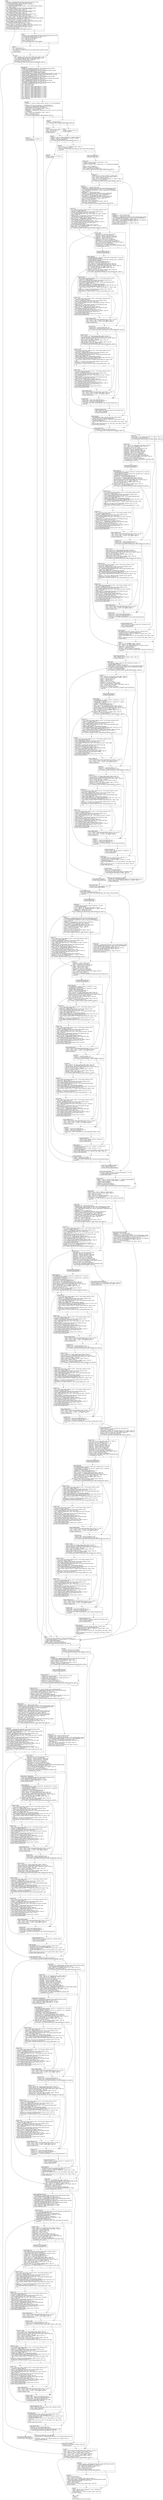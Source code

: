 digraph "CFG for 'encode_mcu_AC_first' function" {
	label="CFG for 'encode_mcu_AC_first' function";

	Node0x55e28a0 [shape=record,label="{entry:\l  %entropy1 = getelementptr inbounds %struct.jpeg_compress_struct,\l... %struct.jpeg_compress_struct* %cinfo, i64 0, i32 59\l  %0 = bitcast %struct.jpeg_entropy_encoder** %entropy1 to\l... %struct.phuff_entropy_encoder**\l  %1 = load %struct.phuff_entropy_encoder*, %struct.phuff_entropy_encoder**\l... %0, align 8, !tbaa !3\l  %Se2 = getelementptr inbounds %struct.jpeg_compress_struct,\l... %struct.jpeg_compress_struct* %cinfo, i64 0, i32 48\l  %2 = load i32, i32* %Se2, align 8, !tbaa !11\l  %Al3 = getelementptr inbounds %struct.jpeg_compress_struct,\l... %struct.jpeg_compress_struct* %cinfo, i64 0, i32 50\l  %3 = load i32, i32* %Al3, align 8, !tbaa !12\l  %dest = getelementptr inbounds %struct.jpeg_compress_struct,\l... %struct.jpeg_compress_struct* %cinfo, i64 0, i32 5\l  %4 = bitcast %struct.jpeg_destination_mgr** %dest to \<2 x i64\>**\l  %5 = load \<2 x i64\>*, \<2 x i64\>** %4, align 8, !tbaa !13\l  %next_output_byte4 = getelementptr inbounds %struct.phuff_entropy_encoder,\l... %struct.phuff_entropy_encoder* %1, i64 0, i32 2\l  %6 = load \<2 x i64\>, \<2 x i64\>* %5, align 8, !tbaa !14\l  %free_in_buffer6 = getelementptr inbounds %struct.phuff_entropy_encoder,\l... %struct.phuff_entropy_encoder* %1, i64 0, i32 3\l  %7 = bitcast i8** %next_output_byte4 to \<2 x i64\>*\l  store \<2 x i64\> %6, \<2 x i64\>* %7, align 8, !tbaa !14\l  %restart_interval = getelementptr inbounds %struct.jpeg_compress_struct,\l... %struct.jpeg_compress_struct* %cinfo, i64 0, i32 29\l  %8 = load i32, i32* %restart_interval, align 8, !tbaa !15\l  %tobool = icmp eq i32 %8, 0\l  br i1 %tobool, label %if.end8, label %if.then, !prof !16\l|{<s0>T|<s1>F}}"];
	Node0x55e28a0:s0 -> Node0x55cfb90;
	Node0x55e28a0:s1 -> Node0x55d0230;
	Node0x55d0230 [shape=record,label="{if.then:                                          \l  %restarts_to_go = getelementptr inbounds %struct.phuff_entropy_encoder,\l... %struct.phuff_entropy_encoder* %1, i64 0, i32 12\l  %9 = bitcast i32* %restarts_to_go to i64*\l  %10 = load i64, i64* %9, align 8\l  %11 = trunc i64 %10 to i32\l  %cmp = icmp eq i32 %11, 0\l  br i1 %cmp, label %if.then7, label %if.end8\l|{<s0>T|<s1>F}}"];
	Node0x55d0230:s0 -> Node0x55d0780;
	Node0x55d0230:s1 -> Node0x55cfb90;
	Node0x55d0780 [shape=record,label="{if.then7:                                         \l  %12 = lshr i64 %10, 32\l  %13 = trunc i64 %12 to i32\l  tail call fastcc void @emit_restart(%struct.phuff_entropy_encoder* nonnull\l... %1, i32 %13)\l  br label %if.end8\l}"];
	Node0x55d0780 -> Node0x55cfb90;
	Node0x55cfb90 [shape=record,label="{if.end8:                                          \l  %14 = load [64 x i16]*, [64 x i16]** %MCU_data, align 8, !tbaa !17\l  %Ss = getelementptr inbounds %struct.jpeg_compress_struct,\l... %struct.jpeg_compress_struct* %cinfo, i64 0, i32 47\l  %15 = load i32, i32* %Ss, align 4, !tbaa !18\l  %cmp9811 = icmp sgt i32 %15, %2\l  br i1 %cmp9811, label %if.end52, label %for.body.lr.ph, !prof !19\l|{<s0>T|<s1>F}}"];
	Node0x55cfb90:s0 -> Node0x55d0c50;
	Node0x55cfb90:s1 -> Node0x55d0d30;
	Node0x55d0d30 [shape=record,label="{for.body.lr.ph:                                   \l  %EOBRUN = getelementptr inbounds %struct.phuff_entropy_encoder,\l... %struct.phuff_entropy_encoder* %1, i64 0, i32 9\l  %ac_tbl_no40 = getelementptr inbounds %struct.phuff_entropy_encoder,\l... %struct.phuff_entropy_encoder* %1, i64 0, i32 8\l  %gather_statistics.i172 = getelementptr inbounds\l... %struct.phuff_entropy_encoder, %struct.phuff_entropy_encoder* %1, i64 0, i32 1\l  %put_bits1.i188 = getelementptr inbounds %struct.phuff_entropy_encoder,\l... %struct.phuff_entropy_encoder* %1, i64 0, i32 5\l  %cinfo.i190 = getelementptr inbounds %struct.phuff_entropy_encoder,\l... %struct.phuff_entropy_encoder* %1, i64 0, i32 6\l  %put_buffer11.i206 = getelementptr inbounds %struct.phuff_entropy_encoder,\l... %struct.phuff_entropy_encoder* %1, i64 0, i32 4\l  %BE.i = getelementptr inbounds %struct.phuff_entropy_encoder,\l... %struct.phuff_entropy_encoder* %1, i64 0, i32 10\l  %bit_buffer.i = getelementptr inbounds %struct.phuff_entropy_encoder,\l... %struct.phuff_entropy_encoder* %1, i64 0, i32 11\l  %16 = sext i32 %15 to i64\l  %17 = sext i32 %2 to i64\l  %18 = bitcast i8** %next_output_byte4 to \<2 x i64\>*\l  %19 = bitcast i8** %next_output_byte4 to \<2 x i64\>*\l  %20 = bitcast i8** %next_output_byte4 to \<2 x i64\>*\l  %21 = bitcast i8** %next_output_byte4 to \<2 x i64\>*\l  %22 = bitcast i8** %next_output_byte4 to \<2 x i64\>*\l  %23 = bitcast i8** %next_output_byte4 to \<2 x i64\>*\l  %24 = bitcast i8** %next_output_byte4 to \<2 x i64\>*\l  %25 = bitcast i8** %next_output_byte4 to \<2 x i64\>*\l  %26 = bitcast i8** %next_output_byte4 to \<2 x i64\>*\l  %27 = bitcast i8** %next_output_byte4 to \<2 x i64\>*\l  %28 = bitcast i8** %next_output_byte4 to \<2 x i64\>*\l  %29 = bitcast i8** %next_output_byte4 to \<2 x i64\>*\l  br label %for.body\l}"];
	Node0x55d0d30 -> Node0x55d1d80;
	Node0x55d1d80 [shape=record,label="{for.body:                                         \l  %indvars.iv = phi i64 [ %indvars.iv.next, %for.inc ], [ %16, %for.body.lr.ph\l... ]\l  %r.0812 = phi i32 [ %r.2, %for.inc ], [ 0, %for.body.lr.ph ]\l  %arrayidx10 = getelementptr inbounds [0 x i32], [0 x i32]*\l... @jpeg_natural_order, i64 0, i64 %indvars.iv\l  %30 = load i32, i32* %arrayidx10, align 4, !tbaa !20\l  %idxprom11 = sext i32 %30 to i64\l  %arrayidx12 = getelementptr inbounds [64 x i16], [64 x i16]* %14, i64 0, i64\l... %idxprom11\l  %31 = load i16, i16* %arrayidx12, align 2, !tbaa !21\l  %conv = sext i16 %31 to i32\l  %cmp13 = icmp eq i16 %31, 0\l  br i1 %cmp13, label %if.then15, label %if.end16, !prof !22\l|{<s0>T|<s1>F}}"];
	Node0x55d1d80:s0 -> Node0x55f3100;
	Node0x55d1d80:s1 -> Node0x55f31e0;
	Node0x55f3100 [shape=record,label="{if.then15:                                        \l  %inc = add nsw i32 %r.0812, 1\l  br label %for.inc\l}"];
	Node0x55f3100 -> Node0x55d1ed0;
	Node0x55f31e0 [shape=record,label="{if.end16:                                         \l  %cmp17 = icmp slt i16 %31, 0\l  br i1 %cmp17, label %if.then19, label %if.else, !prof !23\l|{<s0>T|<s1>F}}"];
	Node0x55f31e0:s0 -> Node0x55f35c0;
	Node0x55f31e0:s1 -> Node0x55f3640;
	Node0x55f35c0 [shape=record,label="{if.then19:                                        \l  %sub = sub nsw i32 0, %conv\l  %shr = ashr i32 %sub, %3\l  %neg = xor i32 %shr, -1\l  br label %if.end21\l}"];
	Node0x55f35c0 -> Node0x55d6f40;
	Node0x55f3640 [shape=record,label="{if.else:                                          \l  %shr20 = ashr i32 %conv, %3\l  br label %if.end21\l}"];
	Node0x55f3640 -> Node0x55d6f40;
	Node0x55d6f40 [shape=record,label="{if.end21:                                         \l  %temp2.0 = phi i32 [ %neg, %if.then19 ], [ %shr20, %if.else ]\l  %temp.0 = phi i32 [ %shr, %if.then19 ], [ %shr20, %if.else ]\l  %cmp22 = icmp eq i32 %temp.0, 0\l  br i1 %cmp22, label %if.then24, label %if.end26, !prof !24\l|{<s0>T|<s1>F}}"];
	Node0x55d6f40:s0 -> Node0x55d1570;
	Node0x55d6f40:s1 -> Node0x55d1650;
	Node0x55d1570 [shape=record,label="{if.then24:                                        \l  %inc25 = add nsw i32 %r.0812, 1\l  br label %for.inc\l}"];
	Node0x55d1570 -> Node0x55d1ed0;
	Node0x55d1650 [shape=record,label="{if.end26:                                         \l  %32 = load i32, i32* %EOBRUN, align 4, !tbaa !25\l  %cmp27 = icmp eq i32 %32, 0\l  br i1 %cmp27, label %while.cond.preheader, label %while.cond.i.preheader,\l... !prof !29\l|{<s0>T|<s1>F}}"];
	Node0x55d1650:s0 -> Node0x55d16d0;
	Node0x55d1650:s1 -> Node0x55d7ca0;
	Node0x55d7ca0 [shape=record,label="{while.cond.i.preheader:                           \l  br label %while.cond.i\l}"];
	Node0x55d7ca0 -> Node0x55d7f60;
	Node0x55d7f60 [shape=record,label="{while.cond.i:                                     \l  %temp.0.i = phi i32 [ %shr.i, %while.cond.i ], [ %32,\l... %while.cond.i.preheader ]\l  %nbits.0.i = phi i32 [ %inc.i, %while.cond.i ], [ 0, %while.cond.i.preheader\l... ]\l  %shr.i = ashr i32 %temp.0.i, 1\l  %tobool.i = icmp eq i32 %shr.i, 0\l  %inc.i = add nuw nsw i32 %nbits.0.i, 1\l  br i1 %tobool.i, label %while.end.i, label %while.cond.i, !prof !30\l|{<s0>T|<s1>F}}"];
	Node0x55d7f60:s0 -> Node0x55d8480;
	Node0x55d7f60:s1 -> Node0x55d7f60;
	Node0x55d8480 [shape=record,label="{while.end.i:                                      \l  %nbits.0.i.lcssa = phi i32 [ %nbits.0.i, %while.cond.i ]\l  %33 = load i32, i32* %ac_tbl_no40, align 8, !tbaa !31\l  %shl.i = shl i32 %nbits.0.i.lcssa, 4\l  %34 = load i32, i32* %gather_statistics.i172, align 8, !tbaa !32\l  %tobool.i.i = icmp eq i32 %34, 0\l  br i1 %tobool.i.i, label %if.else.i.i, label %if.then.i.i, !prof !33\l|{<s0>T|<s1>F}}"];
	Node0x55d8480:s0 -> Node0x55d8850;
	Node0x55d8480:s1 -> Node0x55d8930;
	Node0x55d8930 [shape=record,label="{if.then.i.i:                                      \l  %idxprom.i.i = sext i32 %shl.i to i64\l  %idxprom1.i.i = sext i32 %33 to i64\l  %arrayidx.i.i = getelementptr inbounds %struct.phuff_entropy_encoder,\l... %struct.phuff_entropy_encoder* %1, i64 0, i32 15, i64 %idxprom1.i.i\l  %35 = load i64*, i64** %arrayidx.i.i, align 8, !tbaa !17\l  %arrayidx2.i.i = getelementptr inbounds i64, i64* %35, i64 %idxprom.i.i\l  %36 = load i64, i64* %arrayidx2.i.i, align 8, !tbaa !34\l  %inc.i.i = add nsw i64 %36, 1\l  store i64 %inc.i.i, i64* %arrayidx2.i.i, align 8, !tbaa !34\l  br label %emit_symbol.exit.i\l}"];
	Node0x55d8930 -> Node0x55f80c0;
	Node0x55d8850 [shape=record,label="{if.else.i.i:                                      \l  %idxprom3.i.i = sext i32 %33 to i64\l  %arrayidx4.i.i = getelementptr inbounds %struct.phuff_entropy_encoder,\l... %struct.phuff_entropy_encoder* %1, i64 0, i32 14, i64 %idxprom3.i.i\l  %37 = load %struct.c_derived_tbl*, %struct.c_derived_tbl** %arrayidx4.i.i,\l... align 8, !tbaa !17\l  %idxprom5.i.i = sext i32 %shl.i to i64\l  %arrayidx6.i.i = getelementptr inbounds %struct.c_derived_tbl,\l... %struct.c_derived_tbl* %37, i64 0, i32 0, i64 %idxprom5.i.i\l  %38 = load i32, i32* %arrayidx6.i.i, align 4, !tbaa !20\l  %arrayidx8.i.i = getelementptr inbounds %struct.c_derived_tbl,\l... %struct.c_derived_tbl* %37, i64 0, i32 1, i64 %idxprom5.i.i\l  %39 = load i8, i8* %arrayidx8.i.i, align 1, !tbaa !14\l  %conv.i.i = sext i8 %39 to i32\l  %conv.i416 = zext i32 %38 to i64\l  %40 = load i32, i32* %put_bits1.i188, align 8, !tbaa !35\l  %cmp.i418 = icmp eq i8 %39, 0\l  br i1 %cmp.i418, label %if.end.i426, label %if.end7.i438, !prof !36\l|{<s0>T|<s1>F}}"];
	Node0x55d8850:s0 -> Node0x55f88b0;
	Node0x55d8850:s1 -> Node0x55f8990;
	Node0x55f88b0 [shape=record,label="{if.end.i426:                                      \l  %41 = load %struct.jpeg_compress_struct*, %struct.jpeg_compress_struct**\l... %cinfo.i190, align 8, !tbaa !37\l  %err.i420 = getelementptr inbounds %struct.jpeg_compress_struct,\l... %struct.jpeg_compress_struct* %41, i64 0, i32 0\l  %42 = load %struct.jpeg_error_mgr*, %struct.jpeg_error_mgr** %err.i420,\l... align 8, !tbaa !38\l  %msg_code.i421 = getelementptr inbounds %struct.jpeg_error_mgr,\l... %struct.jpeg_error_mgr* %42, i64 0, i32 5\l  store i32 39, i32* %msg_code.i421, align 8, !tbaa !39\l  %error_exit.i422 = getelementptr inbounds %struct.jpeg_error_mgr,\l... %struct.jpeg_error_mgr* %42, i64 0, i32 0\l  %43 = load void (%struct.jpeg_common_struct*)*, void\l... (%struct.jpeg_common_struct*)** %error_exit.i422, align 8, !tbaa !41\l  %44 = bitcast %struct.jpeg_compress_struct* %41 to\l... %struct.jpeg_common_struct*\l  tail call void %43(%struct.jpeg_common_struct* %44) #3\l  %.pre = load i32, i32* %gather_statistics.i172, align 8, !tbaa !32\l  %tobool.i425 = icmp eq i32 %.pre, 0\l  br i1 %tobool.i425, label %if.end7.i438, label %emit_symbol.exit.i, !prof !42\l|{<s0>T|<s1>F}}"];
	Node0x55f88b0:s0 -> Node0x55f8990;
	Node0x55f88b0:s1 -> Node0x55f80c0;
	Node0x55f8990 [shape=record,label="{if.end7.i438:                                     \l  %sh_prom.i427 = zext i32 %conv.i.i to i64\l  %shl.i428 = shl i64 1, %sh_prom.i427\l  %sub.i429 = add i64 %shl.i428, 4294967295\l  %and.i430 = and i64 %sub.i429, %conv.i416\l  %add.i431 = add i32 %40, %conv.i.i\l  %sub8.i432 = sub nsw i32 24, %add.i431\l  %sh_prom9.i433 = zext i32 %sub8.i432 to i64\l  %shl10.i434 = shl i64 %and.i430, %sh_prom9.i433\l  %45 = load i64, i64* %put_buffer11.i206, align 8, !tbaa !43\l  %or.i436 = or i64 %45, %shl10.i434\l  %cmp1267.i437 = icmp sgt i32 %add.i431, 7\l  br i1 %cmp1267.i437, label %while.body.i449.preheader, label\l... %while.end.i466, !prof !44\l|{<s0>T|<s1>F}}"];
	Node0x55f8990:s0 -> Node0x55d73c0;
	Node0x55f8990:s1 -> Node0x55d74e0;
	Node0x55d73c0 [shape=record,label="{while.body.i449.preheader:                        \l  br label %while.body.i449\l}"];
	Node0x55d73c0 -> Node0x55d7650;
	Node0x55d7650 [shape=record,label="{while.body.i449:                                  \l  %put_buffer.069.i442 = phi i64 [ %shl33.i459, %if.end32.i462 ], [ %or.i436,\l... %while.body.i449.preheader ]\l  %put_bits.068.i443 = phi i32 [ %sub34.i460, %if.end32.i462 ], [ %add.i431,\l... %while.body.i449.preheader ]\l  %shr66.i444 = lshr i64 %put_buffer.069.i442, 16\l  %conv16.i445 = trunc i64 %shr66.i444 to i8\l  %46 = load i8*, i8** %next_output_byte4, align 8, !tbaa !45\l  %incdec.ptr.i446 = getelementptr inbounds i8, i8* %46, i64 1\l  store i8* %incdec.ptr.i446, i8** %next_output_byte4, align 8, !tbaa !45\l  store i8 %conv16.i445, i8* %46, align 1, !tbaa !14\l  %47 = load i64, i64* %free_in_buffer6, align 8, !tbaa !46\l  %dec.i447 = add i64 %47, -1\l  store i64 %dec.i447, i64* %free_in_buffer6, align 8, !tbaa !46\l  %cmp17.i448 = icmp eq i64 %dec.i447, 0\l  br i1 %cmp17.i448, label %if.then19.i450, label %if.end20.i453, !prof !47\l|{<s0>T|<s1>F}}"];
	Node0x55d7650:s0 -> Node0x55fb780;
	Node0x55d7650:s1 -> Node0x55fb860;
	Node0x55fb780 [shape=record,label="{if.then19.i450:                                   \l  %48 = load %struct.jpeg_compress_struct*, %struct.jpeg_compress_struct**\l... %cinfo.i190, align 8, !tbaa !37\l  %dest1.i751 = getelementptr inbounds %struct.jpeg_compress_struct,\l... %struct.jpeg_compress_struct* %48, i64 0, i32 5\l  %49 = load %struct.jpeg_destination_mgr*, %struct.jpeg_destination_mgr**\l... %dest1.i751, align 8, !tbaa !13\l  %empty_output_buffer.i752 = getelementptr inbounds\l... %struct.jpeg_destination_mgr, %struct.jpeg_destination_mgr* %49, i64 0, i32 3\l  %50 = load i32 (%struct.jpeg_compress_struct*)*, i32\l... (%struct.jpeg_compress_struct*)** %empty_output_buffer.i752, align 8, !tbaa\l... !48\l  %call.i753 = tail call i32 %50(%struct.jpeg_compress_struct* %48) #3\l  %tobool.i754 = icmp eq i32 %call.i753, 0\l  br i1 %tobool.i754, label %if.then.i758, label %dump_buffer.exit763, !prof\l... !50\l|{<s0>T|<s1>F}}"];
	Node0x55fb780:s0 -> Node0x55fbe40;
	Node0x55fb780:s1 -> Node0x55fbf50;
	Node0x55fbe40 [shape=record,label="{if.then.i758:                                     \l  %51 = load %struct.jpeg_compress_struct*, %struct.jpeg_compress_struct**\l... %cinfo.i190, align 8, !tbaa !37\l  %err.i755 = getelementptr inbounds %struct.jpeg_compress_struct,\l... %struct.jpeg_compress_struct* %51, i64 0, i32 0\l  %52 = load %struct.jpeg_error_mgr*, %struct.jpeg_error_mgr** %err.i755,\l... align 8, !tbaa !38\l  %msg_code.i756 = getelementptr inbounds %struct.jpeg_error_mgr,\l... %struct.jpeg_error_mgr* %52, i64 0, i32 5\l  store i32 22, i32* %msg_code.i756, align 8, !tbaa !39\l  %error_exit.i757 = getelementptr inbounds %struct.jpeg_error_mgr,\l... %struct.jpeg_error_mgr* %52, i64 0, i32 0\l  %53 = load void (%struct.jpeg_common_struct*)*, void\l... (%struct.jpeg_common_struct*)** %error_exit.i757, align 8, !tbaa !41\l  %54 = bitcast %struct.jpeg_compress_struct* %51 to\l... %struct.jpeg_common_struct*\l  tail call void %53(%struct.jpeg_common_struct* %54) #3\l  br label %dump_buffer.exit763\l}"];
	Node0x55fbe40 -> Node0x55fbf50;
	Node0x55fbf50 [shape=record,label="{dump_buffer.exit763:                              \l  %55 = bitcast %struct.jpeg_destination_mgr* %49 to \<2 x i64\>*\l  %56 = load \<2 x i64\>, \<2 x i64\>* %55, align 8, !tbaa !14\l  store \<2 x i64\> %56, \<2 x i64\>* %24, align 8, !tbaa !14\l  br label %if.end20.i453\l}"];
	Node0x55fbf50 -> Node0x55fb860;
	Node0x55fb860 [shape=record,label="{if.end20.i453:                                    \l  %conv15.i451 = and i64 %shr66.i444, 255\l  %cmp21.i452 = icmp eq i64 %conv15.i451, 255\l  br i1 %cmp21.i452, label %if.then23.i457, label %if.end32.i462, !prof !51\l|{<s0>T|<s1>F}}"];
	Node0x55fb860:s0 -> Node0x55fc890;
	Node0x55fb860:s1 -> Node0x55fae70;
	Node0x55fc890 [shape=record,label="{if.then23.i457:                                   \l  %57 = load i8*, i8** %next_output_byte4, align 8, !tbaa !45\l  %incdec.ptr25.i454 = getelementptr inbounds i8, i8* %57, i64 1\l  store i8* %incdec.ptr25.i454, i8** %next_output_byte4, align 8, !tbaa !45\l  store i8 0, i8* %57, align 1, !tbaa !14\l  %58 = load i64, i64* %free_in_buffer6, align 8, !tbaa !46\l  %dec27.i455 = add i64 %58, -1\l  store i64 %dec27.i455, i64* %free_in_buffer6, align 8, !tbaa !46\l  %cmp28.i456 = icmp eq i64 %dec27.i455, 0\l  br i1 %cmp28.i456, label %if.then30.i458, label %if.end32.i462, !prof !52\l|{<s0>T|<s1>F}}"];
	Node0x55fc890:s0 -> Node0x55fcdd0;
	Node0x55fc890:s1 -> Node0x55fae70;
	Node0x55fcdd0 [shape=record,label="{if.then30.i458:                                   \l  %59 = load %struct.jpeg_compress_struct*, %struct.jpeg_compress_struct**\l... %cinfo.i190, align 8, !tbaa !37\l  %dest1.i469 = getelementptr inbounds %struct.jpeg_compress_struct,\l... %struct.jpeg_compress_struct* %59, i64 0, i32 5\l  %60 = load %struct.jpeg_destination_mgr*, %struct.jpeg_destination_mgr**\l... %dest1.i469, align 8, !tbaa !13\l  %empty_output_buffer.i470 = getelementptr inbounds\l... %struct.jpeg_destination_mgr, %struct.jpeg_destination_mgr* %60, i64 0, i32 3\l  %61 = load i32 (%struct.jpeg_compress_struct*)*, i32\l... (%struct.jpeg_compress_struct*)** %empty_output_buffer.i470, align 8, !tbaa\l... !48\l  %call.i471 = tail call i32 %61(%struct.jpeg_compress_struct* %59) #3\l  %tobool.i472 = icmp eq i32 %call.i471, 0\l  br i1 %tobool.i472, label %if.then.i476, label %dump_buffer.exit481, !prof\l... !50\l|{<s0>T|<s1>F}}"];
	Node0x55fcdd0:s0 -> Node0x55fd370;
	Node0x55fcdd0:s1 -> Node0x55fd480;
	Node0x55fd370 [shape=record,label="{if.then.i476:                                     \l  %62 = load %struct.jpeg_compress_struct*, %struct.jpeg_compress_struct**\l... %cinfo.i190, align 8, !tbaa !37\l  %err.i473 = getelementptr inbounds %struct.jpeg_compress_struct,\l... %struct.jpeg_compress_struct* %62, i64 0, i32 0\l  %63 = load %struct.jpeg_error_mgr*, %struct.jpeg_error_mgr** %err.i473,\l... align 8, !tbaa !38\l  %msg_code.i474 = getelementptr inbounds %struct.jpeg_error_mgr,\l... %struct.jpeg_error_mgr* %63, i64 0, i32 5\l  store i32 22, i32* %msg_code.i474, align 8, !tbaa !39\l  %error_exit.i475 = getelementptr inbounds %struct.jpeg_error_mgr,\l... %struct.jpeg_error_mgr* %63, i64 0, i32 0\l  %64 = load void (%struct.jpeg_common_struct*)*, void\l... (%struct.jpeg_common_struct*)** %error_exit.i475, align 8, !tbaa !41\l  %65 = bitcast %struct.jpeg_compress_struct* %62 to\l... %struct.jpeg_common_struct*\l  tail call void %64(%struct.jpeg_common_struct* %65) #3\l  br label %dump_buffer.exit481\l}"];
	Node0x55fd370 -> Node0x55fd480;
	Node0x55fd480 [shape=record,label="{dump_buffer.exit481:                              \l  %66 = bitcast %struct.jpeg_destination_mgr* %60 to \<2 x i64\>*\l  %67 = load \<2 x i64\>, \<2 x i64\>* %66, align 8, !tbaa !14\l  store \<2 x i64\> %67, \<2 x i64\>* %25, align 8, !tbaa !14\l  br label %if.end32.i462\l}"];
	Node0x55fd480 -> Node0x55fae70;
	Node0x55fae70 [shape=record,label="{if.end32.i462:                                    \l  %shl33.i459 = shl i64 %put_buffer.069.i442, 8\l  %sub34.i460 = add nsw i32 %put_bits.068.i443, -8\l  %cmp12.i461 = icmp sgt i32 %sub34.i460, 7\l  br i1 %cmp12.i461, label %while.body.i449, label %while.end.loopexit.i463,\l... !prof !44\l|{<s0>T|<s1>F}}"];
	Node0x55fae70:s0 -> Node0x55d7650;
	Node0x55fae70:s1 -> Node0x55d7700;
	Node0x55d7700 [shape=record,label="{while.end.loopexit.i463:                          \l  %shl33.i459.lcssa = phi i64 [ %shl33.i459, %if.end32.i462 ]\l  %68 = and i32 %add.i431, 7\l  br label %while.end.i466\l}"];
	Node0x55d7700 -> Node0x55d74e0;
	Node0x55d74e0 [shape=record,label="{while.end.i466:                                   \l  %put_buffer.0.lcssa.i464 = phi i64 [ %or.i436, %if.end7.i438 ], [\l... %shl33.i459.lcssa, %while.end.loopexit.i463 ]\l  %put_bits.0.lcssa.i465 = phi i32 [ %add.i431, %if.end7.i438 ], [ %68,\l... %while.end.loopexit.i463 ]\l  store i64 %put_buffer.0.lcssa.i464, i64* %put_buffer11.i206, align 8, !tbaa\l... !43\l  store i32 %put_bits.0.lcssa.i465, i32* %put_bits1.i188, align 8, !tbaa !35\l  br label %emit_symbol.exit.i\l}"];
	Node0x55d74e0 -> Node0x55f80c0;
	Node0x55f80c0 [shape=record,label="{emit_symbol.exit.i:                               \l  %tobool2.i = icmp eq i32 %nbits.0.i.lcssa, 0\l  br i1 %tobool2.i, label %if.end.i, label %if.end.i492, !prof !53\l|{<s0>T|<s1>F}}"];
	Node0x55f80c0:s0 -> Node0x55fe4f0;
	Node0x55f80c0:s1 -> Node0x55fe570;
	Node0x55fe570 [shape=record,label="{if.end.i492:                                      \l  %69 = load i32, i32* %gather_statistics.i172, align 8, !tbaa !32\l  %tobool.i491 = icmp eq i32 %69, 0\l  br i1 %tobool.i491, label %if.end7.i504, label %if.end.i, !prof !54\l|{<s0>T|<s1>F}}"];
	Node0x55fe570:s0 -> Node0x55fe830;
	Node0x55fe570:s1 -> Node0x55fe4f0;
	Node0x55fe830 [shape=record,label="{if.end7.i504:                                     \l  %70 = load i32, i32* %put_bits1.i188, align 8, !tbaa !35\l  %71 = load i32, i32* %EOBRUN, align 4, !tbaa !25\l  %conv.i482 = zext i32 %71 to i64\l  %sh_prom.i493 = zext i32 %nbits.0.i.lcssa to i64\l  %shl.i494 = shl i64 1, %sh_prom.i493\l  %sub.i495 = add i64 %shl.i494, 4294967295\l  %and.i496 = and i64 %conv.i482, %sub.i495\l  %add.i497 = add i32 %70, %nbits.0.i.lcssa\l  %sub8.i498 = sub nsw i32 24, %add.i497\l  %sh_prom9.i499 = zext i32 %sub8.i498 to i64\l  %shl10.i500 = shl i64 %and.i496, %sh_prom9.i499\l  %72 = load i64, i64* %put_buffer11.i206, align 8, !tbaa !43\l  %or.i502 = or i64 %shl10.i500, %72\l  %cmp1267.i503 = icmp sgt i32 %add.i497, 7\l  br i1 %cmp1267.i503, label %while.body.i515.preheader, label\l... %while.end.i532, !prof !44\l|{<s0>T|<s1>F}}"];
	Node0x55fe830:s0 -> Node0x55ff7a0;
	Node0x55fe830:s1 -> Node0x55ff8c0;
	Node0x55ff7a0 [shape=record,label="{while.body.i515.preheader:                        \l  br label %while.body.i515\l}"];
	Node0x55ff7a0 -> Node0x55ffa30;
	Node0x55ffa30 [shape=record,label="{while.body.i515:                                  \l  %put_buffer.069.i508 = phi i64 [ %shl33.i525, %if.end32.i528 ], [ %or.i502,\l... %while.body.i515.preheader ]\l  %put_bits.068.i509 = phi i32 [ %sub34.i526, %if.end32.i528 ], [ %add.i497,\l... %while.body.i515.preheader ]\l  %shr66.i510 = lshr i64 %put_buffer.069.i508, 16\l  %conv16.i511 = trunc i64 %shr66.i510 to i8\l  %73 = load i8*, i8** %next_output_byte4, align 8, !tbaa !45\l  %incdec.ptr.i512 = getelementptr inbounds i8, i8* %73, i64 1\l  store i8* %incdec.ptr.i512, i8** %next_output_byte4, align 8, !tbaa !45\l  store i8 %conv16.i511, i8* %73, align 1, !tbaa !14\l  %74 = load i64, i64* %free_in_buffer6, align 8, !tbaa !46\l  %dec.i513 = add i64 %74, -1\l  store i64 %dec.i513, i64* %free_in_buffer6, align 8, !tbaa !46\l  %cmp17.i514 = icmp eq i64 %dec.i513, 0\l  br i1 %cmp17.i514, label %if.then19.i516, label %if.end20.i519, !prof !47\l|{<s0>T|<s1>F}}"];
	Node0x55ffa30:s0 -> Node0x5600460;
	Node0x55ffa30:s1 -> Node0x5600540;
	Node0x5600460 [shape=record,label="{if.then19.i516:                                   \l  %75 = load %struct.jpeg_compress_struct*, %struct.jpeg_compress_struct**\l... %cinfo.i190, align 8, !tbaa !37\l  %dest1.i765 = getelementptr inbounds %struct.jpeg_compress_struct,\l... %struct.jpeg_compress_struct* %75, i64 0, i32 5\l  %76 = load %struct.jpeg_destination_mgr*, %struct.jpeg_destination_mgr**\l... %dest1.i765, align 8, !tbaa !13\l  %empty_output_buffer.i766 = getelementptr inbounds\l... %struct.jpeg_destination_mgr, %struct.jpeg_destination_mgr* %76, i64 0, i32 3\l  %77 = load i32 (%struct.jpeg_compress_struct*)*, i32\l... (%struct.jpeg_compress_struct*)** %empty_output_buffer.i766, align 8, !tbaa\l... !48\l  %call.i767 = tail call i32 %77(%struct.jpeg_compress_struct* %75) #3\l  %tobool.i768 = icmp eq i32 %call.i767, 0\l  br i1 %tobool.i768, label %if.then.i772, label %dump_buffer.exit777, !prof\l... !50\l|{<s0>T|<s1>F}}"];
	Node0x5600460:s0 -> Node0x5600b00;
	Node0x5600460:s1 -> Node0x5600c10;
	Node0x5600b00 [shape=record,label="{if.then.i772:                                     \l  %78 = load %struct.jpeg_compress_struct*, %struct.jpeg_compress_struct**\l... %cinfo.i190, align 8, !tbaa !37\l  %err.i769 = getelementptr inbounds %struct.jpeg_compress_struct,\l... %struct.jpeg_compress_struct* %78, i64 0, i32 0\l  %79 = load %struct.jpeg_error_mgr*, %struct.jpeg_error_mgr** %err.i769,\l... align 8, !tbaa !38\l  %msg_code.i770 = getelementptr inbounds %struct.jpeg_error_mgr,\l... %struct.jpeg_error_mgr* %79, i64 0, i32 5\l  store i32 22, i32* %msg_code.i770, align 8, !tbaa !39\l  %error_exit.i771 = getelementptr inbounds %struct.jpeg_error_mgr,\l... %struct.jpeg_error_mgr* %79, i64 0, i32 0\l  %80 = load void (%struct.jpeg_common_struct*)*, void\l... (%struct.jpeg_common_struct*)** %error_exit.i771, align 8, !tbaa !41\l  %81 = bitcast %struct.jpeg_compress_struct* %78 to\l... %struct.jpeg_common_struct*\l  tail call void %80(%struct.jpeg_common_struct* %81) #3\l  br label %dump_buffer.exit777\l}"];
	Node0x5600b00 -> Node0x5600c10;
	Node0x5600c10 [shape=record,label="{dump_buffer.exit777:                              \l  %82 = bitcast %struct.jpeg_destination_mgr* %76 to \<2 x i64\>*\l  %83 = load \<2 x i64\>, \<2 x i64\>* %82, align 8, !tbaa !14\l  store \<2 x i64\> %83, \<2 x i64\>* %28, align 8, !tbaa !14\l  br label %if.end20.i519\l}"];
	Node0x5600c10 -> Node0x5600540;
	Node0x5600540 [shape=record,label="{if.end20.i519:                                    \l  %conv15.i517 = and i64 %shr66.i510, 255\l  %cmp21.i518 = icmp eq i64 %conv15.i517, 255\l  br i1 %cmp21.i518, label %if.then23.i523, label %if.end32.i528, !prof !51\l|{<s0>T|<s1>F}}"];
	Node0x5600540:s0 -> Node0x5601550;
	Node0x5600540:s1 -> Node0x55ffb50;
	Node0x5601550 [shape=record,label="{if.then23.i523:                                   \l  %84 = load i8*, i8** %next_output_byte4, align 8, !tbaa !45\l  %incdec.ptr25.i520 = getelementptr inbounds i8, i8* %84, i64 1\l  store i8* %incdec.ptr25.i520, i8** %next_output_byte4, align 8, !tbaa !45\l  store i8 0, i8* %84, align 1, !tbaa !14\l  %85 = load i64, i64* %free_in_buffer6, align 8, !tbaa !46\l  %dec27.i521 = add i64 %85, -1\l  store i64 %dec27.i521, i64* %free_in_buffer6, align 8, !tbaa !46\l  %cmp28.i522 = icmp eq i64 %dec27.i521, 0\l  br i1 %cmp28.i522, label %if.then30.i524, label %if.end32.i528, !prof !52\l|{<s0>T|<s1>F}}"];
	Node0x5601550:s0 -> Node0x5601a90;
	Node0x5601550:s1 -> Node0x55ffb50;
	Node0x5601a90 [shape=record,label="{if.then30.i524:                                   \l  %86 = load %struct.jpeg_compress_struct*, %struct.jpeg_compress_struct**\l... %cinfo.i190, align 8, !tbaa !37\l  %dest1.i535 = getelementptr inbounds %struct.jpeg_compress_struct,\l... %struct.jpeg_compress_struct* %86, i64 0, i32 5\l  %87 = load %struct.jpeg_destination_mgr*, %struct.jpeg_destination_mgr**\l... %dest1.i535, align 8, !tbaa !13\l  %empty_output_buffer.i536 = getelementptr inbounds\l... %struct.jpeg_destination_mgr, %struct.jpeg_destination_mgr* %87, i64 0, i32 3\l  %88 = load i32 (%struct.jpeg_compress_struct*)*, i32\l... (%struct.jpeg_compress_struct*)** %empty_output_buffer.i536, align 8, !tbaa\l... !48\l  %call.i537 = tail call i32 %88(%struct.jpeg_compress_struct* %86) #3\l  %tobool.i538 = icmp eq i32 %call.i537, 0\l  br i1 %tobool.i538, label %if.then.i542, label %dump_buffer.exit547, !prof\l... !50\l|{<s0>T|<s1>F}}"];
	Node0x5601a90:s0 -> Node0x55fa2d0;
	Node0x5601a90:s1 -> Node0x55fa3e0;
	Node0x55fa2d0 [shape=record,label="{if.then.i542:                                     \l  %89 = load %struct.jpeg_compress_struct*, %struct.jpeg_compress_struct**\l... %cinfo.i190, align 8, !tbaa !37\l  %err.i539 = getelementptr inbounds %struct.jpeg_compress_struct,\l... %struct.jpeg_compress_struct* %89, i64 0, i32 0\l  %90 = load %struct.jpeg_error_mgr*, %struct.jpeg_error_mgr** %err.i539,\l... align 8, !tbaa !38\l  %msg_code.i540 = getelementptr inbounds %struct.jpeg_error_mgr,\l... %struct.jpeg_error_mgr* %90, i64 0, i32 5\l  store i32 22, i32* %msg_code.i540, align 8, !tbaa !39\l  %error_exit.i541 = getelementptr inbounds %struct.jpeg_error_mgr,\l... %struct.jpeg_error_mgr* %90, i64 0, i32 0\l  %91 = load void (%struct.jpeg_common_struct*)*, void\l... (%struct.jpeg_common_struct*)** %error_exit.i541, align 8, !tbaa !41\l  %92 = bitcast %struct.jpeg_compress_struct* %89 to\l... %struct.jpeg_common_struct*\l  tail call void %91(%struct.jpeg_common_struct* %92) #3\l  br label %dump_buffer.exit547\l}"];
	Node0x55fa2d0 -> Node0x55fa3e0;
	Node0x55fa3e0 [shape=record,label="{dump_buffer.exit547:                              \l  %93 = bitcast %struct.jpeg_destination_mgr* %87 to \<2 x i64\>*\l  %94 = load \<2 x i64\>, \<2 x i64\>* %93, align 8, !tbaa !14\l  store \<2 x i64\> %94, \<2 x i64\>* %29, align 8, !tbaa !14\l  br label %if.end32.i528\l}"];
	Node0x55fa3e0 -> Node0x55ffb50;
	Node0x55ffb50 [shape=record,label="{if.end32.i528:                                    \l  %shl33.i525 = shl i64 %put_buffer.069.i508, 8\l  %sub34.i526 = add nsw i32 %put_bits.068.i509, -8\l  %cmp12.i527 = icmp sgt i32 %sub34.i526, 7\l  br i1 %cmp12.i527, label %while.body.i515, label %while.end.loopexit.i529,\l... !prof !44\l|{<s0>T|<s1>F}}"];
	Node0x55ffb50:s0 -> Node0x55ffa30;
	Node0x55ffb50:s1 -> Node0x55fada0;
	Node0x55fada0 [shape=record,label="{while.end.loopexit.i529:                          \l  %shl33.i525.lcssa = phi i64 [ %shl33.i525, %if.end32.i528 ]\l  %95 = and i32 %add.i497, 7\l  br label %while.end.i532\l}"];
	Node0x55fada0 -> Node0x55ff8c0;
	Node0x55ff8c0 [shape=record,label="{while.end.i532:                                   \l  %put_buffer.0.lcssa.i530 = phi i64 [ %or.i502, %if.end7.i504 ], [\l... %shl33.i525.lcssa, %while.end.loopexit.i529 ]\l  %put_bits.0.lcssa.i531 = phi i32 [ %add.i497, %if.end7.i504 ], [ %95,\l... %while.end.loopexit.i529 ]\l  store i64 %put_buffer.0.lcssa.i530, i64* %put_buffer11.i206, align 8, !tbaa\l... !43\l  store i32 %put_bits.0.lcssa.i531, i32* %put_bits1.i188, align 8, !tbaa !35\l  br label %if.end.i\l}"];
	Node0x55ff8c0 -> Node0x55fe4f0;
	Node0x55fe4f0 [shape=record,label="{if.end.i:                                         \l  store i32 0, i32* %EOBRUN, align 4, !tbaa !25\l  %96 = load i32, i32* %BE.i, align 8, !tbaa !55\l  %97 = load i32, i32* %gather_statistics.i172, align 8, !tbaa !32\l  %tobool.i131 = icmp eq i32 %97, 0\l  %cmp.i132 = icmp ne i32 %96, 0\l  %or.cond.i = and i1 %cmp.i132, %tobool.i131\l  br i1 %or.cond.i, label %while.body.preheader.i, label %emit_eobrun.exit,\l... !prof !56\l|{<s0>T|<s1>F}}"];
	Node0x55fe4f0:s0 -> Node0x5603e60;
	Node0x55fe4f0:s1 -> Node0x5603f40;
	Node0x5603e60 [shape=record,label="{while.body.preheader.i:                           \l  %98 = load i8*, i8** %bit_buffer.i, align 8, !tbaa !57\l  br label %while.body.i\l}"];
	Node0x5603e60 -> Node0x5604140;
	Node0x5604140 [shape=record,label="{while.body.i:                                     \l  %99 = phi i32 [ %.pre.i, %emit_bits.exit.while.body_crit_edge.i ], [ 0,\l... %while.body.preheader.i ]\l  %bufstart.addr.0.i = phi i8* [ %incdec.ptr.i,\l... %emit_bits.exit.while.body_crit_edge.i ], [ %98, %while.body.preheader.i ]\l  %nbits.addr.0.i = phi i32 [ %dec.i, %emit_bits.exit.while.body_crit_edge.i\l... ], [ %96, %while.body.preheader.i ]\l  %tobool.i.i133 = icmp eq i32 %99, 0\l  br i1 %tobool.i.i133, label %if.end7.i.i, label %emit_bits.exit.i, !prof !54\l|{<s0>T|<s1>F}}"];
	Node0x5604140:s0 -> Node0x5604890;
	Node0x5604140:s1 -> Node0x56049a0;
	Node0x5604890 [shape=record,label="{if.end7.i.i:                                      \l  %100 = load i32, i32* %put_bits1.i188, align 8, !tbaa !35\l  %101 = load i8, i8* %bufstart.addr.0.i, align 1, !tbaa !14\l  %conv5.i = zext i8 %101 to i64\l  %and.i.i = and i64 %conv5.i, 1\l  %add.i.i = add i32 %100, 1\l  %sub8.i.i = sub i32 23, %100\l  %sh_prom9.i.i = zext i32 %sub8.i.i to i64\l  %shl10.i.i = shl i64 %and.i.i, %sh_prom9.i.i\l  %102 = load i64, i64* %put_buffer11.i206, align 8, !tbaa !43\l  %or.i.i = or i64 %shl10.i.i, %102\l  %cmp1267.i.i = icmp sgt i32 %add.i.i, 7\l  br i1 %cmp1267.i.i, label %while.body.i.i.preheader, label %while.end.i.i,\l... !prof !44\l|{<s0>T|<s1>F}}"];
	Node0x5604890:s0 -> Node0x5605100;
	Node0x5604890:s1 -> Node0x5605220;
	Node0x5605100 [shape=record,label="{while.body.i.i.preheader:                         \l  br label %while.body.i.i\l}"];
	Node0x5605100 -> Node0x5605390;
	Node0x5605390 [shape=record,label="{while.body.i.i:                                   \l  %put_buffer.069.i.i = phi i64 [ %shl33.i.i, %if.end32.i.i ], [ %or.i.i,\l... %while.body.i.i.preheader ]\l  %put_bits.068.i.i = phi i32 [ %sub34.i.i, %if.end32.i.i ], [ %add.i.i,\l... %while.body.i.i.preheader ]\l  %shr66.i.i = lshr i64 %put_buffer.069.i.i, 16\l  %conv16.i.i = trunc i64 %shr66.i.i to i8\l  %103 = load i8*, i8** %next_output_byte4, align 8, !tbaa !45\l  %incdec.ptr.i.i = getelementptr inbounds i8, i8* %103, i64 1\l  store i8* %incdec.ptr.i.i, i8** %next_output_byte4, align 8, !tbaa !45\l  store i8 %conv16.i.i, i8* %103, align 1, !tbaa !14\l  %104 = load i64, i64* %free_in_buffer6, align 8, !tbaa !46\l  %dec.i.i = add i64 %104, -1\l  store i64 %dec.i.i, i64* %free_in_buffer6, align 8, !tbaa !46\l  %cmp17.i.i = icmp eq i64 %dec.i.i, 0\l  br i1 %cmp17.i.i, label %if.then19.i.i, label %if.end20.i.i, !prof !47\l|{<s0>T|<s1>F}}"];
	Node0x5605390:s0 -> Node0x55e2d00;
	Node0x5605390:s1 -> Node0x55e2de0;
	Node0x55e2d00 [shape=record,label="{if.then19.i.i:                                    \l  %105 = load %struct.jpeg_compress_struct*, %struct.jpeg_compress_struct**\l... %cinfo.i190, align 8, !tbaa !37\l  %dest1.i = getelementptr inbounds %struct.jpeg_compress_struct,\l... %struct.jpeg_compress_struct* %105, i64 0, i32 5\l  %106 = load %struct.jpeg_destination_mgr*, %struct.jpeg_destination_mgr**\l... %dest1.i, align 8, !tbaa !13\l  %empty_output_buffer.i = getelementptr inbounds\l... %struct.jpeg_destination_mgr, %struct.jpeg_destination_mgr* %106, i64 0, i32 3\l  %107 = load i32 (%struct.jpeg_compress_struct*)*, i32\l... (%struct.jpeg_compress_struct*)** %empty_output_buffer.i, align 8, !tbaa !48\l  %call.i = tail call i32 %107(%struct.jpeg_compress_struct* %105) #3\l  %tobool.i135 = icmp eq i32 %call.i, 0\l  br i1 %tobool.i135, label %if.then.i, label %dump_buffer.exit, !prof !50\l|{<s0>T|<s1>F}}"];
	Node0x55e2d00:s0 -> Node0x5606c40;
	Node0x55e2d00:s1 -> Node0x5606d50;
	Node0x5606c40 [shape=record,label="{if.then.i:                                        \l  %108 = load %struct.jpeg_compress_struct*, %struct.jpeg_compress_struct**\l... %cinfo.i190, align 8, !tbaa !37\l  %err.i = getelementptr inbounds %struct.jpeg_compress_struct,\l... %struct.jpeg_compress_struct* %108, i64 0, i32 0\l  %109 = load %struct.jpeg_error_mgr*, %struct.jpeg_error_mgr** %err.i, align\l... 8, !tbaa !38\l  %msg_code.i = getelementptr inbounds %struct.jpeg_error_mgr,\l... %struct.jpeg_error_mgr* %109, i64 0, i32 5\l  store i32 22, i32* %msg_code.i, align 8, !tbaa !39\l  %error_exit.i = getelementptr inbounds %struct.jpeg_error_mgr,\l... %struct.jpeg_error_mgr* %109, i64 0, i32 0\l  %110 = load void (%struct.jpeg_common_struct*)*, void\l... (%struct.jpeg_common_struct*)** %error_exit.i, align 8, !tbaa !41\l  %111 = bitcast %struct.jpeg_compress_struct* %108 to\l... %struct.jpeg_common_struct*\l  tail call void %110(%struct.jpeg_common_struct* %111) #3\l  br label %dump_buffer.exit\l}"];
	Node0x5606c40 -> Node0x5606d50;
	Node0x5606d50 [shape=record,label="{dump_buffer.exit:                                 \l  %112 = bitcast %struct.jpeg_destination_mgr* %106 to \<2 x i64\>*\l  %113 = load \<2 x i64\>, \<2 x i64\>* %112, align 8, !tbaa !14\l  store \<2 x i64\> %113, \<2 x i64\>* %26, align 8, !tbaa !14\l  br label %if.end20.i.i\l}"];
	Node0x5606d50 -> Node0x55e2de0;
	Node0x55e2de0 [shape=record,label="{if.end20.i.i:                                     \l  %conv15.i.i = and i64 %shr66.i.i, 255\l  %cmp21.i.i = icmp eq i64 %conv15.i.i, 255\l  br i1 %cmp21.i.i, label %if.then23.i.i, label %if.end32.i.i, !prof !51\l|{<s0>T|<s1>F}}"];
	Node0x55e2de0:s0 -> Node0x56076a0;
	Node0x55e2de0:s1 -> Node0x56054b0;
	Node0x56076a0 [shape=record,label="{if.then23.i.i:                                    \l  %114 = load i8*, i8** %next_output_byte4, align 8, !tbaa !45\l  %incdec.ptr25.i.i = getelementptr inbounds i8, i8* %114, i64 1\l  store i8* %incdec.ptr25.i.i, i8** %next_output_byte4, align 8, !tbaa !45\l  store i8 0, i8* %114, align 1, !tbaa !14\l  %115 = load i64, i64* %free_in_buffer6, align 8, !tbaa !46\l  %dec27.i.i = add i64 %115, -1\l  store i64 %dec27.i.i, i64* %free_in_buffer6, align 8, !tbaa !46\l  %cmp28.i.i = icmp eq i64 %dec27.i.i, 0\l  br i1 %cmp28.i.i, label %if.then30.i.i, label %if.end32.i.i, !prof !52\l|{<s0>T|<s1>F}}"];
	Node0x56076a0:s0 -> Node0x5607be0;
	Node0x56076a0:s1 -> Node0x56054b0;
	Node0x5607be0 [shape=record,label="{if.then30.i.i:                                    \l  %116 = load %struct.jpeg_compress_struct*, %struct.jpeg_compress_struct**\l... %cinfo.i190, align 8, !tbaa !37\l  %dest1.i549 = getelementptr inbounds %struct.jpeg_compress_struct,\l... %struct.jpeg_compress_struct* %116, i64 0, i32 5\l  %117 = load %struct.jpeg_destination_mgr*, %struct.jpeg_destination_mgr**\l... %dest1.i549, align 8, !tbaa !13\l  %empty_output_buffer.i550 = getelementptr inbounds\l... %struct.jpeg_destination_mgr, %struct.jpeg_destination_mgr* %117, i64 0, i32 3\l  %118 = load i32 (%struct.jpeg_compress_struct*)*, i32\l... (%struct.jpeg_compress_struct*)** %empty_output_buffer.i550, align 8, !tbaa\l... !48\l  %call.i551 = tail call i32 %118(%struct.jpeg_compress_struct* %116) #3\l  %tobool.i552 = icmp eq i32 %call.i551, 0\l  br i1 %tobool.i552, label %if.then.i556, label %dump_buffer.exit561, !prof\l... !50\l|{<s0>T|<s1>F}}"];
	Node0x5607be0:s0 -> Node0x5608180;
	Node0x5607be0:s1 -> Node0x5608290;
	Node0x5608180 [shape=record,label="{if.then.i556:                                     \l  %119 = load %struct.jpeg_compress_struct*, %struct.jpeg_compress_struct**\l... %cinfo.i190, align 8, !tbaa !37\l  %err.i553 = getelementptr inbounds %struct.jpeg_compress_struct,\l... %struct.jpeg_compress_struct* %119, i64 0, i32 0\l  %120 = load %struct.jpeg_error_mgr*, %struct.jpeg_error_mgr** %err.i553,\l... align 8, !tbaa !38\l  %msg_code.i554 = getelementptr inbounds %struct.jpeg_error_mgr,\l... %struct.jpeg_error_mgr* %120, i64 0, i32 5\l  store i32 22, i32* %msg_code.i554, align 8, !tbaa !39\l  %error_exit.i555 = getelementptr inbounds %struct.jpeg_error_mgr,\l... %struct.jpeg_error_mgr* %120, i64 0, i32 0\l  %121 = load void (%struct.jpeg_common_struct*)*, void\l... (%struct.jpeg_common_struct*)** %error_exit.i555, align 8, !tbaa !41\l  %122 = bitcast %struct.jpeg_compress_struct* %119 to\l... %struct.jpeg_common_struct*\l  tail call void %121(%struct.jpeg_common_struct* %122) #3\l  br label %dump_buffer.exit561\l}"];
	Node0x5608180 -> Node0x5608290;
	Node0x5608290 [shape=record,label="{dump_buffer.exit561:                              \l  %123 = bitcast %struct.jpeg_destination_mgr* %117 to \<2 x i64\>*\l  %124 = load \<2 x i64\>, \<2 x i64\>* %123, align 8, !tbaa !14\l  store \<2 x i64\> %124, \<2 x i64\>* %27, align 8, !tbaa !14\l  br label %if.end32.i.i\l}"];
	Node0x5608290 -> Node0x56054b0;
	Node0x56054b0 [shape=record,label="{if.end32.i.i:                                     \l  %shl33.i.i = shl i64 %put_buffer.069.i.i, 8\l  %sub34.i.i = add nsw i32 %put_bits.068.i.i, -8\l  %cmp12.i.i = icmp sgt i32 %sub34.i.i, 7\l  br i1 %cmp12.i.i, label %while.body.i.i, label %while.end.loopexit.i.i,\l... !prof !44\l|{<s0>T|<s1>F}}"];
	Node0x56054b0:s0 -> Node0x5605390;
	Node0x56054b0:s1 -> Node0x5608c50;
	Node0x5608c50 [shape=record,label="{while.end.loopexit.i.i:                           \l  %shl33.i.i.lcssa = phi i64 [ %shl33.i.i, %if.end32.i.i ]\l  %125 = and i32 %add.i.i, 7\l  br label %while.end.i.i\l}"];
	Node0x5608c50 -> Node0x5605220;
	Node0x5605220 [shape=record,label="{while.end.i.i:                                    \l  %put_buffer.0.lcssa.i.i = phi i64 [ %or.i.i, %if.end7.i.i ], [\l... %shl33.i.i.lcssa, %while.end.loopexit.i.i ]\l  %put_bits.0.lcssa.i.i = phi i32 [ %add.i.i, %if.end7.i.i ], [ %125,\l... %while.end.loopexit.i.i ]\l  store i64 %put_buffer.0.lcssa.i.i, i64* %put_buffer11.i206, align 8, !tbaa\l... !43\l  store i32 %put_bits.0.lcssa.i.i, i32* %put_bits1.i188, align 8, !tbaa !35\l  br label %emit_bits.exit.i\l}"];
	Node0x5605220 -> Node0x56049a0;
	Node0x56049a0 [shape=record,label="{emit_bits.exit.i:                                 \l  %dec.i = add i32 %nbits.addr.0.i, -1\l  %cmp.old.i = icmp eq i32 %dec.i, 0\l  br i1 %cmp.old.i, label %emit_eobrun.exit.loopexit, label\l... %emit_bits.exit.while.body_crit_edge.i, !prof !58\l|{<s0>T|<s1>F}}"];
	Node0x56049a0:s0 -> Node0x5609200;
	Node0x56049a0:s1 -> Node0x56042c0;
	Node0x56042c0 [shape=record,label="{emit_bits.exit.while.body_crit_edge.i:            \l  %incdec.ptr.i = getelementptr inbounds i8, i8* %bufstart.addr.0.i, i64 1\l  %.pre.i = load i32, i32* %gather_statistics.i172, align 8, !tbaa !32\l  br label %while.body.i\l}"];
	Node0x56042c0 -> Node0x5604140;
	Node0x5609200 [shape=record,label="{emit_eobrun.exit.loopexit:                        \l  br label %emit_eobrun.exit\l}"];
	Node0x5609200 -> Node0x5603f40;
	Node0x5603f40 [shape=record,label="{emit_eobrun.exit:                                 \l  store i32 0, i32* %BE.i, align 8, !tbaa !55\l  br label %while.cond.preheader\l}"];
	Node0x5603f40 -> Node0x55d16d0;
	Node0x55d16d0 [shape=record,label="{while.cond.preheader:                             \l  %cmp31809 = icmp sgt i32 %r.0812, 15\l  br i1 %cmp31809, label %while.body.preheader, label %while.cond34.preheader,\l... !prof !59\l|{<s0>T|<s1>F}}"];
	Node0x55d16d0:s0 -> Node0x5609530;
	Node0x55d16d0:s1 -> Node0x5609580;
	Node0x5609530 [shape=record,label="{while.body.preheader:                             \l  br label %while.body\l}"];
	Node0x5609530 -> Node0x5609720;
	Node0x5609770 [shape=record,label="{while.cond34.preheader.loopexit:                  \l  %126 = and i32 %r.0812, 15\l  br label %while.cond34.preheader\l}"];
	Node0x5609770 -> Node0x5609580;
	Node0x5609580 [shape=record,label="{while.cond34.preheader:                           \l  %r.1.lcssa = phi i32 [ %r.0812, %while.cond.preheader ], [ %126,\l... %while.cond34.preheader.loopexit ]\l  br label %while.cond34\l}"];
	Node0x5609580 -> Node0x5609960;
	Node0x5609720 [shape=record,label="{while.body:                                       \l  %r.1810 = phi i32 [ %sub33, %emit_symbol.exit ], [ %r.0812,\l... %while.body.preheader ]\l  %127 = load i32, i32* %ac_tbl_no40, align 8, !tbaa !31\l  %128 = load i32, i32* %gather_statistics.i172, align 8, !tbaa !32\l  %tobool.i138 = icmp eq i32 %128, 0\l  %idxprom3.i = sext i32 %127 to i64\l  br i1 %tobool.i138, label %if.else.i, label %if.then.i140, !prof !33\l|{<s0>T|<s1>F}}"];
	Node0x5609720:s0 -> Node0x55fda50;
	Node0x5609720:s1 -> Node0x55fdb30;
	Node0x55fdb30 [shape=record,label="{if.then.i140:                                     \l  %arrayidx.i = getelementptr inbounds %struct.phuff_entropy_encoder,\l... %struct.phuff_entropy_encoder* %1, i64 0, i32 15, i64 %idxprom3.i\l  %129 = load i64*, i64** %arrayidx.i, align 8, !tbaa !17\l  %arrayidx2.i = getelementptr inbounds i64, i64* %129, i64 240\l  %130 = load i64, i64* %arrayidx2.i, align 8, !tbaa !34\l  %inc.i139 = add nsw i64 %130, 1\l  store i64 %inc.i139, i64* %arrayidx2.i, align 8, !tbaa !34\l  br label %emit_symbol.exit\l}"];
	Node0x55fdb30 -> Node0x5609ae0;
	Node0x55fda50 [shape=record,label="{if.else.i:                                        \l  %arrayidx4.i = getelementptr inbounds %struct.phuff_entropy_encoder,\l... %struct.phuff_entropy_encoder* %1, i64 0, i32 14, i64 %idxprom3.i\l  %131 = load %struct.c_derived_tbl*, %struct.c_derived_tbl** %arrayidx4.i,\l... align 8, !tbaa !17\l  %arrayidx6.i = getelementptr inbounds %struct.c_derived_tbl,\l... %struct.c_derived_tbl* %131, i64 0, i32 0, i64 240\l  %132 = load i32, i32* %arrayidx6.i, align 4, !tbaa !20\l  %arrayidx8.i = getelementptr inbounds %struct.c_derived_tbl,\l... %struct.c_derived_tbl* %131, i64 0, i32 1, i64 240\l  %133 = load i8, i8* %arrayidx8.i, align 1, !tbaa !14\l  %conv.i = sext i8 %133 to i32\l  %conv.i142 = zext i32 %132 to i64\l  %134 = load i32, i32* %put_bits1.i188, align 8, !tbaa !35\l  %cmp.i143 = icmp eq i8 %133, 0\l  br i1 %cmp.i143, label %if.end.i151, label %if.end7.i, !prof !36\l|{<s0>T|<s1>F}}"];
	Node0x55fda50:s0 -> Node0x560ae30;
	Node0x55fda50:s1 -> Node0x560af10;
	Node0x560ae30 [shape=record,label="{if.end.i151:                                      \l  %135 = load %struct.jpeg_compress_struct*, %struct.jpeg_compress_struct**\l... %cinfo.i190, align 8, !tbaa !37\l  %err.i145 = getelementptr inbounds %struct.jpeg_compress_struct,\l... %struct.jpeg_compress_struct* %135, i64 0, i32 0\l  %136 = load %struct.jpeg_error_mgr*, %struct.jpeg_error_mgr** %err.i145,\l... align 8, !tbaa !38\l  %msg_code.i146 = getelementptr inbounds %struct.jpeg_error_mgr,\l... %struct.jpeg_error_mgr* %136, i64 0, i32 5\l  store i32 39, i32* %msg_code.i146, align 8, !tbaa !39\l  %error_exit.i147 = getelementptr inbounds %struct.jpeg_error_mgr,\l... %struct.jpeg_error_mgr* %136, i64 0, i32 0\l  %137 = load void (%struct.jpeg_common_struct*)*, void\l... (%struct.jpeg_common_struct*)** %error_exit.i147, align 8, !tbaa !41\l  %138 = bitcast %struct.jpeg_compress_struct* %135 to\l... %struct.jpeg_common_struct*\l  tail call void %137(%struct.jpeg_common_struct* %138) #3\l  %.pre815 = load i32, i32* %gather_statistics.i172, align 8, !tbaa !32\l  %tobool.i150 = icmp eq i32 %.pre815, 0\l  br i1 %tobool.i150, label %if.end7.i, label %emit_symbol.exit, !prof !42\l|{<s0>T|<s1>F}}"];
	Node0x560ae30:s0 -> Node0x560af10;
	Node0x560ae30:s1 -> Node0x5609ae0;
	Node0x560af10 [shape=record,label="{if.end7.i:                                        \l  %sh_prom.i = zext i32 %conv.i to i64\l  %shl.i152 = shl i64 1, %sh_prom.i\l  %sub.i = add i64 %shl.i152, 4294967295\l  %and.i = and i64 %sub.i, %conv.i142\l  %add.i = add i32 %134, %conv.i\l  %sub8.i = sub nsw i32 24, %add.i\l  %sh_prom9.i = zext i32 %sub8.i to i64\l  %shl10.i = shl i64 %and.i, %sh_prom9.i\l  %139 = load i64, i64* %put_buffer11.i206, align 8, !tbaa !43\l  %or.i = or i64 %139, %shl10.i\l  %cmp1267.i = icmp sgt i32 %add.i, 7\l  br i1 %cmp1267.i, label %while.body.i156.preheader, label %while.end.i157,\l... !prof !44\l|{<s0>T|<s1>F}}"];
	Node0x560af10:s0 -> Node0x55e79d0;
	Node0x560af10:s1 -> Node0x55e7af0;
	Node0x55e79d0 [shape=record,label="{while.body.i156.preheader:                        \l  br label %while.body.i156\l}"];
	Node0x55e79d0 -> Node0x55e7c60;
	Node0x55e7c60 [shape=record,label="{while.body.i156:                                  \l  %put_buffer.069.i = phi i64 [ %shl33.i, %if.end32.i ], [ %or.i,\l... %while.body.i156.preheader ]\l  %put_bits.068.i = phi i32 [ %sub34.i, %if.end32.i ], [ %add.i,\l... %while.body.i156.preheader ]\l  %shr66.i = lshr i64 %put_buffer.069.i, 16\l  %conv16.i = trunc i64 %shr66.i to i8\l  %140 = load i8*, i8** %next_output_byte4, align 8, !tbaa !45\l  %incdec.ptr.i154 = getelementptr inbounds i8, i8* %140, i64 1\l  store i8* %incdec.ptr.i154, i8** %next_output_byte4, align 8, !tbaa !45\l  store i8 %conv16.i, i8* %140, align 1, !tbaa !14\l  %141 = load i64, i64* %free_in_buffer6, align 8, !tbaa !46\l  %dec.i155 = add i64 %141, -1\l  store i64 %dec.i155, i64* %free_in_buffer6, align 8, !tbaa !46\l  %cmp17.i = icmp eq i64 %dec.i155, 0\l  br i1 %cmp17.i, label %if.then19.i, label %if.end20.i, !prof !47\l|{<s0>T|<s1>F}}"];
	Node0x55e7c60:s0 -> Node0x55e8650;
	Node0x55e7c60:s1 -> Node0x55e8730;
	Node0x55e8650 [shape=record,label="{if.then19.i:                                      \l  %142 = load %struct.jpeg_compress_struct*, %struct.jpeg_compress_struct**\l... %cinfo.i190, align 8, !tbaa !37\l  %dest1.i563 = getelementptr inbounds %struct.jpeg_compress_struct,\l... %struct.jpeg_compress_struct* %142, i64 0, i32 5\l  %143 = load %struct.jpeg_destination_mgr*, %struct.jpeg_destination_mgr**\l... %dest1.i563, align 8, !tbaa !13\l  %empty_output_buffer.i564 = getelementptr inbounds\l... %struct.jpeg_destination_mgr, %struct.jpeg_destination_mgr* %143, i64 0, i32 3\l  %144 = load i32 (%struct.jpeg_compress_struct*)*, i32\l... (%struct.jpeg_compress_struct*)** %empty_output_buffer.i564, align 8, !tbaa\l... !48\l  %call.i565 = tail call i32 %144(%struct.jpeg_compress_struct* %142) #3\l  %tobool.i566 = icmp eq i32 %call.i565, 0\l  br i1 %tobool.i566, label %if.then.i570, label %dump_buffer.exit575, !prof\l... !50\l|{<s0>T|<s1>F}}"];
	Node0x55e8650:s0 -> Node0x55e8d10;
	Node0x55e8650:s1 -> Node0x55e8e20;
	Node0x55e8d10 [shape=record,label="{if.then.i570:                                     \l  %145 = load %struct.jpeg_compress_struct*, %struct.jpeg_compress_struct**\l... %cinfo.i190, align 8, !tbaa !37\l  %err.i567 = getelementptr inbounds %struct.jpeg_compress_struct,\l... %struct.jpeg_compress_struct* %145, i64 0, i32 0\l  %146 = load %struct.jpeg_error_mgr*, %struct.jpeg_error_mgr** %err.i567,\l... align 8, !tbaa !38\l  %msg_code.i568 = getelementptr inbounds %struct.jpeg_error_mgr,\l... %struct.jpeg_error_mgr* %146, i64 0, i32 5\l  store i32 22, i32* %msg_code.i568, align 8, !tbaa !39\l  %error_exit.i569 = getelementptr inbounds %struct.jpeg_error_mgr,\l... %struct.jpeg_error_mgr* %146, i64 0, i32 0\l  %147 = load void (%struct.jpeg_common_struct*)*, void\l... (%struct.jpeg_common_struct*)** %error_exit.i569, align 8, !tbaa !41\l  %148 = bitcast %struct.jpeg_compress_struct* %145 to\l... %struct.jpeg_common_struct*\l  tail call void %147(%struct.jpeg_common_struct* %148) #3\l  br label %dump_buffer.exit575\l}"];
	Node0x55e8d10 -> Node0x55e8e20;
	Node0x55e8e20 [shape=record,label="{dump_buffer.exit575:                              \l  %149 = bitcast %struct.jpeg_destination_mgr* %143 to \<2 x i64\>*\l  %150 = load \<2 x i64\>, \<2 x i64\>* %149, align 8, !tbaa !14\l  store \<2 x i64\> %150, \<2 x i64\>* %22, align 8, !tbaa !14\l  br label %if.end20.i\l}"];
	Node0x55e8e20 -> Node0x55e8730;
	Node0x55e8730 [shape=record,label="{if.end20.i:                                       \l  %conv15.i = and i64 %shr66.i, 255\l  %cmp21.i = icmp eq i64 %conv15.i, 255\l  br i1 %cmp21.i, label %if.then23.i, label %if.end32.i, !prof !51\l|{<s0>T|<s1>F}}"];
	Node0x55e8730:s0 -> Node0x55e9730;
	Node0x55e8730:s1 -> Node0x55e7d70;
	Node0x55e9730 [shape=record,label="{if.then23.i:                                      \l  %151 = load i8*, i8** %next_output_byte4, align 8, !tbaa !45\l  %incdec.ptr25.i = getelementptr inbounds i8, i8* %151, i64 1\l  store i8* %incdec.ptr25.i, i8** %next_output_byte4, align 8, !tbaa !45\l  store i8 0, i8* %151, align 1, !tbaa !14\l  %152 = load i64, i64* %free_in_buffer6, align 8, !tbaa !46\l  %dec27.i = add i64 %152, -1\l  store i64 %dec27.i, i64* %free_in_buffer6, align 8, !tbaa !46\l  %cmp28.i = icmp eq i64 %dec27.i, 0\l  br i1 %cmp28.i, label %if.then30.i, label %if.end32.i, !prof !52\l|{<s0>T|<s1>F}}"];
	Node0x55e9730:s0 -> Node0x55e9c30;
	Node0x55e9730:s1 -> Node0x55e7d70;
	Node0x55e9c30 [shape=record,label="{if.then30.i:                                      \l  %153 = load %struct.jpeg_compress_struct*, %struct.jpeg_compress_struct**\l... %cinfo.i190, align 8, !tbaa !37\l  %dest1.i159 = getelementptr inbounds %struct.jpeg_compress_struct,\l... %struct.jpeg_compress_struct* %153, i64 0, i32 5\l  %154 = load %struct.jpeg_destination_mgr*, %struct.jpeg_destination_mgr**\l... %dest1.i159, align 8, !tbaa !13\l  %empty_output_buffer.i160 = getelementptr inbounds\l... %struct.jpeg_destination_mgr, %struct.jpeg_destination_mgr* %154, i64 0, i32 3\l  %155 = load i32 (%struct.jpeg_compress_struct*)*, i32\l... (%struct.jpeg_compress_struct*)** %empty_output_buffer.i160, align 8, !tbaa\l... !48\l  %call.i161 = tail call i32 %155(%struct.jpeg_compress_struct* %153) #3\l  %tobool.i162 = icmp eq i32 %call.i161, 0\l  br i1 %tobool.i162, label %if.then.i166, label %dump_buffer.exit171, !prof\l... !50\l|{<s0>T|<s1>F}}"];
	Node0x55e9c30:s0 -> Node0x55ea210;
	Node0x55e9c30:s1 -> Node0x55ea320;
	Node0x55ea210 [shape=record,label="{if.then.i166:                                     \l  %156 = load %struct.jpeg_compress_struct*, %struct.jpeg_compress_struct**\l... %cinfo.i190, align 8, !tbaa !37\l  %err.i163 = getelementptr inbounds %struct.jpeg_compress_struct,\l... %struct.jpeg_compress_struct* %156, i64 0, i32 0\l  %157 = load %struct.jpeg_error_mgr*, %struct.jpeg_error_mgr** %err.i163,\l... align 8, !tbaa !38\l  %msg_code.i164 = getelementptr inbounds %struct.jpeg_error_mgr,\l... %struct.jpeg_error_mgr* %157, i64 0, i32 5\l  store i32 22, i32* %msg_code.i164, align 8, !tbaa !39\l  %error_exit.i165 = getelementptr inbounds %struct.jpeg_error_mgr,\l... %struct.jpeg_error_mgr* %157, i64 0, i32 0\l  %158 = load void (%struct.jpeg_common_struct*)*, void\l... (%struct.jpeg_common_struct*)** %error_exit.i165, align 8, !tbaa !41\l  %159 = bitcast %struct.jpeg_compress_struct* %156 to\l... %struct.jpeg_common_struct*\l  tail call void %158(%struct.jpeg_common_struct* %159) #3\l  br label %dump_buffer.exit171\l}"];
	Node0x55ea210 -> Node0x55ea320;
	Node0x55ea320 [shape=record,label="{dump_buffer.exit171:                              \l  %160 = bitcast %struct.jpeg_destination_mgr* %154 to \<2 x i64\>*\l  %161 = load \<2 x i64\>, \<2 x i64\>* %160, align 8, !tbaa !14\l  store \<2 x i64\> %161, \<2 x i64\>* %23, align 8, !tbaa !14\l  br label %if.end32.i\l}"];
	Node0x55ea320 -> Node0x55e7d70;
	Node0x55e7d70 [shape=record,label="{if.end32.i:                                       \l  %shl33.i = shl i64 %put_buffer.069.i, 8\l  %sub34.i = add nsw i32 %put_bits.068.i, -8\l  %cmp12.i = icmp sgt i32 %sub34.i, 7\l  br i1 %cmp12.i, label %while.body.i156, label %while.end.loopexit.i, !prof\l... !44\l|{<s0>T|<s1>F}}"];
	Node0x55e7d70:s0 -> Node0x55e7c60;
	Node0x55e7d70:s1 -> Node0x55eacb0;
	Node0x55eacb0 [shape=record,label="{while.end.loopexit.i:                             \l  %shl33.i.lcssa = phi i64 [ %shl33.i, %if.end32.i ]\l  %162 = and i32 %add.i, 7\l  br label %while.end.i157\l}"];
	Node0x55eacb0 -> Node0x55e7af0;
	Node0x55e7af0 [shape=record,label="{while.end.i157:                                   \l  %put_buffer.0.lcssa.i = phi i64 [ %or.i, %if.end7.i ], [ %shl33.i.lcssa,\l... %while.end.loopexit.i ]\l  %put_bits.0.lcssa.i = phi i32 [ %add.i, %if.end7.i ], [ %162,\l... %while.end.loopexit.i ]\l  store i64 %put_buffer.0.lcssa.i, i64* %put_buffer11.i206, align 8, !tbaa !43\l  store i32 %put_bits.0.lcssa.i, i32* %put_bits1.i188, align 8, !tbaa !35\l  br label %emit_symbol.exit\l}"];
	Node0x55e7af0 -> Node0x5609ae0;
	Node0x5609ae0 [shape=record,label="{emit_symbol.exit:                                 \l  %sub33 = add nsw i32 %r.1810, -16\l  %cmp31 = icmp sgt i32 %sub33, 15\l  br i1 %cmp31, label %while.body, label %while.cond34.preheader.loopexit,\l... !prof !59\l|{<s0>T|<s1>F}}"];
	Node0x5609ae0:s0 -> Node0x5609720;
	Node0x5609ae0:s1 -> Node0x5609770;
	Node0x5609960 [shape=record,label="{while.cond34:                                     \l  %nbits.0 = phi i32 [ %inc38, %while.cond34 ], [ 1, %while.cond34.preheader ]\l  %temp.1 = phi i32 [ %shr35, %while.cond34 ], [ %temp.0,\l... %while.cond34.preheader ]\l  %shr35 = ashr i32 %temp.1, 1\l  %tobool36 = icmp eq i32 %shr35, 0\l  %inc38 = add nuw nsw i32 %nbits.0, 1\l  br i1 %tobool36, label %while.end39, label %while.cond34, !prof !60\l|{<s0>T|<s1>F}}"];
	Node0x5609960:s0 -> Node0x55ebba0;
	Node0x5609960:s1 -> Node0x5609960;
	Node0x55ebba0 [shape=record,label="{while.end39:                                      \l  %nbits.0.lcssa = phi i32 [ %nbits.0, %while.cond34 ]\l  %163 = load i32, i32* %ac_tbl_no40, align 8, !tbaa !31\l  %shl = shl i32 %r.1.lcssa, 4\l  %add = add nsw i32 %nbits.0.lcssa, %shl\l  %164 = load i32, i32* %gather_statistics.i172, align 8, !tbaa !32\l  %tobool.i173 = icmp eq i32 %164, 0\l  br i1 %tobool.i173, label %if.else.i184, label %emit_symbol.exit186.thread,\l... !prof !33\l|{<s0>T|<s1>F}}"];
	Node0x55ebba0:s0 -> Node0x55ec010;
	Node0x55ebba0:s1 -> Node0x55ec120;
	Node0x55ec120 [shape=record,label="{emit_symbol.exit186.thread:                       \l  %idxprom.i = sext i32 %add to i64\l  %idxprom1.i174 = sext i32 %163 to i64\l  %arrayidx.i175 = getelementptr inbounds %struct.phuff_entropy_encoder,\l... %struct.phuff_entropy_encoder* %1, i64 0, i32 15, i64 %idxprom1.i174\l  %165 = load i64*, i64** %arrayidx.i175, align 8, !tbaa !17\l  %arrayidx2.i176 = getelementptr inbounds i64, i64* %165, i64 %idxprom.i\l  %166 = load i64, i64* %arrayidx2.i176, align 8, !tbaa !34\l  %inc.i177 = add nsw i64 %166, 1\l  store i64 %inc.i177, i64* %arrayidx2.i176, align 8, !tbaa !34\l  br label %for.inc\l}"];
	Node0x55ec120 -> Node0x55d1ed0;
	Node0x55ec010 [shape=record,label="{if.else.i184:                                     \l  %idxprom3.i179 = sext i32 %163 to i64\l  %arrayidx4.i180 = getelementptr inbounds %struct.phuff_entropy_encoder,\l... %struct.phuff_entropy_encoder* %1, i64 0, i32 14, i64 %idxprom3.i179\l  %167 = load %struct.c_derived_tbl*, %struct.c_derived_tbl** %arrayidx4.i180,\l... align 8, !tbaa !17\l  %idxprom5.i = sext i32 %add to i64\l  %arrayidx6.i181 = getelementptr inbounds %struct.c_derived_tbl,\l... %struct.c_derived_tbl* %167, i64 0, i32 0, i64 %idxprom5.i\l  %168 = load i32, i32* %arrayidx6.i181, align 4, !tbaa !20\l  %arrayidx8.i182 = getelementptr inbounds %struct.c_derived_tbl,\l... %struct.c_derived_tbl* %167, i64 0, i32 1, i64 %idxprom5.i\l  %169 = load i8, i8* %arrayidx8.i182, align 1, !tbaa !14\l  %conv.i183 = sext i8 %169 to i32\l  %conv.i187 = zext i32 %168 to i64\l  %170 = load i32, i32* %put_bits1.i188, align 8, !tbaa !35\l  %cmp.i189 = icmp eq i8 %169, 0\l  br i1 %cmp.i189, label %if.end.i197, label %if.end7.i209, !prof !36\l|{<s0>T|<s1>F}}"];
	Node0x55ec010:s0 -> Node0x5602120;
	Node0x55ec010:s1 -> Node0x5602200;
	Node0x5602120 [shape=record,label="{if.end.i197:                                      \l  %171 = load %struct.jpeg_compress_struct*, %struct.jpeg_compress_struct**\l... %cinfo.i190, align 8, !tbaa !37\l  %err.i191 = getelementptr inbounds %struct.jpeg_compress_struct,\l... %struct.jpeg_compress_struct* %171, i64 0, i32 0\l  %172 = load %struct.jpeg_error_mgr*, %struct.jpeg_error_mgr** %err.i191,\l... align 8, !tbaa !38\l  %msg_code.i192 = getelementptr inbounds %struct.jpeg_error_mgr,\l... %struct.jpeg_error_mgr* %172, i64 0, i32 5\l  store i32 39, i32* %msg_code.i192, align 8, !tbaa !39\l  %error_exit.i193 = getelementptr inbounds %struct.jpeg_error_mgr,\l... %struct.jpeg_error_mgr* %172, i64 0, i32 0\l  %173 = load void (%struct.jpeg_common_struct*)*, void\l... (%struct.jpeg_common_struct*)** %error_exit.i193, align 8, !tbaa !41\l  %174 = bitcast %struct.jpeg_compress_struct* %171 to\l... %struct.jpeg_common_struct*\l  tail call void %173(%struct.jpeg_common_struct* %174) #3\l  %.pre816 = load i32, i32* %gather_statistics.i172, align 8, !tbaa !32\l  %tobool.i196 = icmp eq i32 %.pre816, 0\l  br i1 %tobool.i196, label %if.end7.i209, label %for.inc, !prof !42\l|{<s0>T|<s1>F}}"];
	Node0x5602120:s0 -> Node0x5602200;
	Node0x5602120:s1 -> Node0x55d1ed0;
	Node0x5602200 [shape=record,label="{if.end7.i209:                                     \l  %sh_prom.i198 = zext i32 %conv.i183 to i64\l  %shl.i199 = shl i64 1, %sh_prom.i198\l  %sub.i200 = add i64 %shl.i199, 4294967295\l  %and.i201 = and i64 %sub.i200, %conv.i187\l  %add.i202 = add i32 %170, %conv.i183\l  %sub8.i203 = sub nsw i32 24, %add.i202\l  %sh_prom9.i204 = zext i32 %sub8.i203 to i64\l  %shl10.i205 = shl i64 %and.i201, %sh_prom9.i204\l  %175 = load i64, i64* %put_buffer11.i206, align 8, !tbaa !43\l  %or.i207 = or i64 %175, %shl10.i205\l  %cmp1267.i208 = icmp sgt i32 %add.i202, 7\l  br i1 %cmp1267.i208, label %while.body.i220.preheader, label\l... %emit_symbol.exit186.thread826, !prof !44\l|{<s0>T|<s1>F}}"];
	Node0x5602200:s0 -> Node0x5603100;
	Node0x5602200:s1 -> Node0x5603220;
	Node0x5603100 [shape=record,label="{while.body.i220.preheader:                        \l  br label %while.body.i220\l}"];
	Node0x5603100 -> Node0x56033d0;
	Node0x5603220 [shape=record,label="{emit_symbol.exit186.thread826:                    \l  store i64 %or.i207, i64* %put_buffer11.i206, align 8, !tbaa !43\l  store i32 %add.i202, i32* %put_bits1.i188, align 8, !tbaa !35\l  br label %if.end7.i269\l}"];
	Node0x5603220 -> Node0x5603580;
	Node0x56033d0 [shape=record,label="{while.body.i220:                                  \l  %put_buffer.069.i213 = phi i64 [ %shl33.i230, %if.end32.i233 ], [ %or.i207,\l... %while.body.i220.preheader ]\l  %put_bits.068.i214 = phi i32 [ %sub34.i231, %if.end32.i233 ], [ %add.i202,\l... %while.body.i220.preheader ]\l  %shr66.i215 = lshr i64 %put_buffer.069.i213, 16\l  %conv16.i216 = trunc i64 %shr66.i215 to i8\l  %176 = load i8*, i8** %next_output_byte4, align 8, !tbaa !45\l  %incdec.ptr.i217 = getelementptr inbounds i8, i8* %176, i64 1\l  store i8* %incdec.ptr.i217, i8** %next_output_byte4, align 8, !tbaa !45\l  store i8 %conv16.i216, i8* %176, align 1, !tbaa !14\l  %177 = load i64, i64* %free_in_buffer6, align 8, !tbaa !46\l  %dec.i218 = add i64 %177, -1\l  store i64 %dec.i218, i64* %free_in_buffer6, align 8, !tbaa !46\l  %cmp17.i219 = icmp eq i64 %dec.i218, 0\l  br i1 %cmp17.i219, label %if.then19.i221, label %if.end20.i224, !prof !47\l|{<s0>T|<s1>F}}"];
	Node0x56033d0:s0 -> Node0x55ee0b0;
	Node0x56033d0:s1 -> Node0x55ee190;
	Node0x55ee0b0 [shape=record,label="{if.then19.i221:                                   \l  %178 = load %struct.jpeg_compress_struct*, %struct.jpeg_compress_struct**\l... %cinfo.i190, align 8, !tbaa !37\l  %dest1.i577 = getelementptr inbounds %struct.jpeg_compress_struct,\l... %struct.jpeg_compress_struct* %178, i64 0, i32 5\l  %179 = load %struct.jpeg_destination_mgr*, %struct.jpeg_destination_mgr**\l... %dest1.i577, align 8, !tbaa !13\l  %empty_output_buffer.i578 = getelementptr inbounds\l... %struct.jpeg_destination_mgr, %struct.jpeg_destination_mgr* %179, i64 0, i32 3\l  %180 = load i32 (%struct.jpeg_compress_struct*)*, i32\l... (%struct.jpeg_compress_struct*)** %empty_output_buffer.i578, align 8, !tbaa\l... !48\l  %call.i579 = tail call i32 %180(%struct.jpeg_compress_struct* %178) #3\l  %tobool.i580 = icmp eq i32 %call.i579, 0\l  br i1 %tobool.i580, label %if.then.i584, label %dump_buffer.exit589, !prof\l... !50\l|{<s0>T|<s1>F}}"];
	Node0x55ee0b0:s0 -> Node0x55ee750;
	Node0x55ee0b0:s1 -> Node0x55ee860;
	Node0x55ee750 [shape=record,label="{if.then.i584:                                     \l  %181 = load %struct.jpeg_compress_struct*, %struct.jpeg_compress_struct**\l... %cinfo.i190, align 8, !tbaa !37\l  %err.i581 = getelementptr inbounds %struct.jpeg_compress_struct,\l... %struct.jpeg_compress_struct* %181, i64 0, i32 0\l  %182 = load %struct.jpeg_error_mgr*, %struct.jpeg_error_mgr** %err.i581,\l... align 8, !tbaa !38\l  %msg_code.i582 = getelementptr inbounds %struct.jpeg_error_mgr,\l... %struct.jpeg_error_mgr* %182, i64 0, i32 5\l  store i32 22, i32* %msg_code.i582, align 8, !tbaa !39\l  %error_exit.i583 = getelementptr inbounds %struct.jpeg_error_mgr,\l... %struct.jpeg_error_mgr* %182, i64 0, i32 0\l  %183 = load void (%struct.jpeg_common_struct*)*, void\l... (%struct.jpeg_common_struct*)** %error_exit.i583, align 8, !tbaa !41\l  %184 = bitcast %struct.jpeg_compress_struct* %181 to\l... %struct.jpeg_common_struct*\l  tail call void %183(%struct.jpeg_common_struct* %184) #3\l  br label %dump_buffer.exit589\l}"];
	Node0x55ee750 -> Node0x55ee860;
	Node0x55ee860 [shape=record,label="{dump_buffer.exit589:                              \l  %185 = bitcast %struct.jpeg_destination_mgr* %179 to \<2 x i64\>*\l  %186 = load \<2 x i64\>, \<2 x i64\>* %185, align 8, !tbaa !14\l  store \<2 x i64\> %186, \<2 x i64\>* %20, align 8, !tbaa !14\l  br label %if.end20.i224\l}"];
	Node0x55ee860 -> Node0x55ee190;
	Node0x55ee190 [shape=record,label="{if.end20.i224:                                    \l  %conv15.i222 = and i64 %shr66.i215, 255\l  %cmp21.i223 = icmp eq i64 %conv15.i222, 255\l  br i1 %cmp21.i223, label %if.then23.i228, label %if.end32.i233, !prof !51\l|{<s0>T|<s1>F}}"];
	Node0x55ee190:s0 -> Node0x55ef1a0;
	Node0x55ee190:s1 -> Node0x56036a0;
	Node0x55ef1a0 [shape=record,label="{if.then23.i228:                                   \l  %187 = load i8*, i8** %next_output_byte4, align 8, !tbaa !45\l  %incdec.ptr25.i225 = getelementptr inbounds i8, i8* %187, i64 1\l  store i8* %incdec.ptr25.i225, i8** %next_output_byte4, align 8, !tbaa !45\l  store i8 0, i8* %187, align 1, !tbaa !14\l  %188 = load i64, i64* %free_in_buffer6, align 8, !tbaa !46\l  %dec27.i226 = add i64 %188, -1\l  store i64 %dec27.i226, i64* %free_in_buffer6, align 8, !tbaa !46\l  %cmp28.i227 = icmp eq i64 %dec27.i226, 0\l  br i1 %cmp28.i227, label %if.then30.i229, label %if.end32.i233, !prof !52\l|{<s0>T|<s1>F}}"];
	Node0x55ef1a0:s0 -> Node0x55ef6e0;
	Node0x55ef1a0:s1 -> Node0x56036a0;
	Node0x55ef6e0 [shape=record,label="{if.then30.i229:                                   \l  %189 = load %struct.jpeg_compress_struct*, %struct.jpeg_compress_struct**\l... %cinfo.i190, align 8, !tbaa !37\l  %dest1.i240 = getelementptr inbounds %struct.jpeg_compress_struct,\l... %struct.jpeg_compress_struct* %189, i64 0, i32 5\l  %190 = load %struct.jpeg_destination_mgr*, %struct.jpeg_destination_mgr**\l... %dest1.i240, align 8, !tbaa !13\l  %empty_output_buffer.i241 = getelementptr inbounds\l... %struct.jpeg_destination_mgr, %struct.jpeg_destination_mgr* %190, i64 0, i32 3\l  %191 = load i32 (%struct.jpeg_compress_struct*)*, i32\l... (%struct.jpeg_compress_struct*)** %empty_output_buffer.i241, align 8, !tbaa\l... !48\l  %call.i242 = tail call i32 %191(%struct.jpeg_compress_struct* %189) #3\l  %tobool.i243 = icmp eq i32 %call.i242, 0\l  br i1 %tobool.i243, label %if.then.i247, label %dump_buffer.exit252, !prof\l... !50\l|{<s0>T|<s1>F}}"];
	Node0x55ef6e0:s0 -> Node0x55f3c40;
	Node0x55ef6e0:s1 -> Node0x55f3d50;
	Node0x55f3c40 [shape=record,label="{if.then.i247:                                     \l  %192 = load %struct.jpeg_compress_struct*, %struct.jpeg_compress_struct**\l... %cinfo.i190, align 8, !tbaa !37\l  %err.i244 = getelementptr inbounds %struct.jpeg_compress_struct,\l... %struct.jpeg_compress_struct* %192, i64 0, i32 0\l  %193 = load %struct.jpeg_error_mgr*, %struct.jpeg_error_mgr** %err.i244,\l... align 8, !tbaa !38\l  %msg_code.i245 = getelementptr inbounds %struct.jpeg_error_mgr,\l... %struct.jpeg_error_mgr* %193, i64 0, i32 5\l  store i32 22, i32* %msg_code.i245, align 8, !tbaa !39\l  %error_exit.i246 = getelementptr inbounds %struct.jpeg_error_mgr,\l... %struct.jpeg_error_mgr* %193, i64 0, i32 0\l  %194 = load void (%struct.jpeg_common_struct*)*, void\l... (%struct.jpeg_common_struct*)** %error_exit.i246, align 8, !tbaa !41\l  %195 = bitcast %struct.jpeg_compress_struct* %192 to\l... %struct.jpeg_common_struct*\l  tail call void %194(%struct.jpeg_common_struct* %195) #3\l  br label %dump_buffer.exit252\l}"];
	Node0x55f3c40 -> Node0x55f3d50;
	Node0x55f3d50 [shape=record,label="{dump_buffer.exit252:                              \l  %196 = bitcast %struct.jpeg_destination_mgr* %190 to \<2 x i64\>*\l  %197 = load \<2 x i64\>, \<2 x i64\>* %196, align 8, !tbaa !14\l  store \<2 x i64\> %197, \<2 x i64\>* %21, align 8, !tbaa !14\l  br label %if.end32.i233\l}"];
	Node0x55f3d50 -> Node0x56036a0;
	Node0x56036a0 [shape=record,label="{if.end32.i233:                                    \l  %shl33.i230 = shl i64 %put_buffer.069.i213, 8\l  %sub34.i231 = add nsw i32 %put_bits.068.i214, -8\l  %cmp12.i232 = icmp sgt i32 %sub34.i231, 7\l  br i1 %cmp12.i232, label %while.body.i220, label %emit_symbol.exit186, !prof\l... !44\l|{<s0>T|<s1>F}}"];
	Node0x56036a0:s0 -> Node0x56033d0;
	Node0x56036a0:s1 -> Node0x55f4710;
	Node0x55f4710 [shape=record,label="{emit_symbol.exit186:                              \l  %shl33.i230.lcssa = phi i64 [ %shl33.i230, %if.end32.i233 ]\l  %198 = and i32 %add.i202, 7\l  %.pr.pre.pre = load i32, i32* %gather_statistics.i172, align 8, !tbaa !32\l  store i64 %shl33.i230.lcssa, i64* %put_buffer11.i206, align 8, !tbaa !43\l  store i32 %198, i32* %put_bits1.i188, align 8, !tbaa !35\l  %tobool.i256 = icmp eq i32 %.pr.pre.pre, 0\l  br i1 %tobool.i256, label %if.end7.i269, label %for.inc, !prof !61\l|{<s0>T|<s1>F}}"];
	Node0x55f4710:s0 -> Node0x5603580;
	Node0x55f4710:s1 -> Node0x55d1ed0;
	Node0x5603580 [shape=record,label="{if.end7.i269:                                     \l  %199 = load i32, i32* %put_bits1.i188, align 8, !tbaa !35\l  %conv.i253 = zext i32 %temp2.0 to i64\l  %sh_prom.i258 = zext i32 %nbits.0.lcssa to i64\l  %shl.i259 = shl i64 1, %sh_prom.i258\l  %sub.i260 = add i64 %shl.i259, 4294967295\l  %and.i261 = and i64 %sub.i260, %conv.i253\l  %add.i262 = add i32 %199, %nbits.0.lcssa\l  %sub8.i263 = sub nsw i32 24, %add.i262\l  %sh_prom9.i264 = zext i32 %sub8.i263 to i64\l  %shl10.i265 = shl i64 %and.i261, %sh_prom9.i264\l  %200 = load i64, i64* %put_buffer11.i206, align 8, !tbaa !43\l  %or.i267 = or i64 %shl10.i265, %200\l  %cmp1267.i268 = icmp sgt i32 %add.i262, 7\l  br i1 %cmp1267.i268, label %while.body.i280.preheader, label\l... %while.end.i297, !prof !44\l|{<s0>T|<s1>F}}"];
	Node0x5603580:s0 -> Node0x55f5300;
	Node0x5603580:s1 -> Node0x55f5420;
	Node0x55f5300 [shape=record,label="{while.body.i280.preheader:                        \l  br label %while.body.i280\l}"];
	Node0x55f5300 -> Node0x55f5590;
	Node0x55f5590 [shape=record,label="{while.body.i280:                                  \l  %put_buffer.069.i273 = phi i64 [ %shl33.i290, %if.end32.i293 ], [ %or.i267,\l... %while.body.i280.preheader ]\l  %put_bits.068.i274 = phi i32 [ %sub34.i291, %if.end32.i293 ], [ %add.i262,\l... %while.body.i280.preheader ]\l  %shr66.i275 = lshr i64 %put_buffer.069.i273, 16\l  %conv16.i276 = trunc i64 %shr66.i275 to i8\l  %201 = load i8*, i8** %next_output_byte4, align 8, !tbaa !45\l  %incdec.ptr.i277 = getelementptr inbounds i8, i8* %201, i64 1\l  store i8* %incdec.ptr.i277, i8** %next_output_byte4, align 8, !tbaa !45\l  store i8 %conv16.i276, i8* %201, align 1, !tbaa !14\l  %202 = load i64, i64* %free_in_buffer6, align 8, !tbaa !46\l  %dec.i278 = add i64 %202, -1\l  store i64 %dec.i278, i64* %free_in_buffer6, align 8, !tbaa !46\l  %cmp17.i279 = icmp eq i64 %dec.i278, 0\l  br i1 %cmp17.i279, label %if.then19.i281, label %if.end20.i284, !prof !47\l|{<s0>T|<s1>F}}"];
	Node0x55f5590:s0 -> Node0x55f5fc0;
	Node0x55f5590:s1 -> Node0x55f60a0;
	Node0x55f5fc0 [shape=record,label="{if.then19.i281:                                   \l  %203 = load %struct.jpeg_compress_struct*, %struct.jpeg_compress_struct**\l... %cinfo.i190, align 8, !tbaa !37\l  %dest1.i591 = getelementptr inbounds %struct.jpeg_compress_struct,\l... %struct.jpeg_compress_struct* %203, i64 0, i32 5\l  %204 = load %struct.jpeg_destination_mgr*, %struct.jpeg_destination_mgr**\l... %dest1.i591, align 8, !tbaa !13\l  %empty_output_buffer.i592 = getelementptr inbounds\l... %struct.jpeg_destination_mgr, %struct.jpeg_destination_mgr* %204, i64 0, i32 3\l  %205 = load i32 (%struct.jpeg_compress_struct*)*, i32\l... (%struct.jpeg_compress_struct*)** %empty_output_buffer.i592, align 8, !tbaa\l... !48\l  %call.i593 = tail call i32 %205(%struct.jpeg_compress_struct* %203) #3\l  %tobool.i594 = icmp eq i32 %call.i593, 0\l  br i1 %tobool.i594, label %if.then.i598, label %dump_buffer.exit603, !prof\l... !50\l|{<s0>T|<s1>F}}"];
	Node0x55f5fc0:s0 -> Node0x55f6680;
	Node0x55f5fc0:s1 -> Node0x55f6790;
	Node0x55f6680 [shape=record,label="{if.then.i598:                                     \l  %206 = load %struct.jpeg_compress_struct*, %struct.jpeg_compress_struct**\l... %cinfo.i190, align 8, !tbaa !37\l  %err.i595 = getelementptr inbounds %struct.jpeg_compress_struct,\l... %struct.jpeg_compress_struct* %206, i64 0, i32 0\l  %207 = load %struct.jpeg_error_mgr*, %struct.jpeg_error_mgr** %err.i595,\l... align 8, !tbaa !38\l  %msg_code.i596 = getelementptr inbounds %struct.jpeg_error_mgr,\l... %struct.jpeg_error_mgr* %207, i64 0, i32 5\l  store i32 22, i32* %msg_code.i596, align 8, !tbaa !39\l  %error_exit.i597 = getelementptr inbounds %struct.jpeg_error_mgr,\l... %struct.jpeg_error_mgr* %207, i64 0, i32 0\l  %208 = load void (%struct.jpeg_common_struct*)*, void\l... (%struct.jpeg_common_struct*)** %error_exit.i597, align 8, !tbaa !41\l  %209 = bitcast %struct.jpeg_compress_struct* %206 to\l... %struct.jpeg_common_struct*\l  tail call void %208(%struct.jpeg_common_struct* %209) #3\l  br label %dump_buffer.exit603\l}"];
	Node0x55f6680 -> Node0x55f6790;
	Node0x55f6790 [shape=record,label="{dump_buffer.exit603:                              \l  %210 = bitcast %struct.jpeg_destination_mgr* %204 to \<2 x i64\>*\l  %211 = load \<2 x i64\>, \<2 x i64\>* %210, align 8, !tbaa !14\l  store \<2 x i64\> %211, \<2 x i64\>* %18, align 8, !tbaa !14\l  br label %if.end20.i284\l}"];
	Node0x55f6790 -> Node0x55f60a0;
	Node0x55f60a0 [shape=record,label="{if.end20.i284:                                    \l  %conv15.i282 = and i64 %shr66.i275, 255\l  %cmp21.i283 = icmp eq i64 %conv15.i282, 255\l  br i1 %cmp21.i283, label %if.then23.i288, label %if.end32.i293, !prof !51\l|{<s0>T|<s1>F}}"];
	Node0x55f60a0:s0 -> Node0x55f70d0;
	Node0x55f60a0:s1 -> Node0x55f56b0;
	Node0x55f70d0 [shape=record,label="{if.then23.i288:                                   \l  %212 = load i8*, i8** %next_output_byte4, align 8, !tbaa !45\l  %incdec.ptr25.i285 = getelementptr inbounds i8, i8* %212, i64 1\l  store i8* %incdec.ptr25.i285, i8** %next_output_byte4, align 8, !tbaa !45\l  store i8 0, i8* %212, align 1, !tbaa !14\l  %213 = load i64, i64* %free_in_buffer6, align 8, !tbaa !46\l  %dec27.i286 = add i64 %213, -1\l  store i64 %dec27.i286, i64* %free_in_buffer6, align 8, !tbaa !46\l  %cmp28.i287 = icmp eq i64 %dec27.i286, 0\l  br i1 %cmp28.i287, label %if.then30.i289, label %if.end32.i293, !prof !52\l|{<s0>T|<s1>F}}"];
	Node0x55f70d0:s0 -> Node0x55f7610;
	Node0x55f70d0:s1 -> Node0x55f56b0;
	Node0x55f7610 [shape=record,label="{if.then30.i289:                                   \l  %214 = load %struct.jpeg_compress_struct*, %struct.jpeg_compress_struct**\l... %cinfo.i190, align 8, !tbaa !37\l  %dest1.i300 = getelementptr inbounds %struct.jpeg_compress_struct,\l... %struct.jpeg_compress_struct* %214, i64 0, i32 5\l  %215 = load %struct.jpeg_destination_mgr*, %struct.jpeg_destination_mgr**\l... %dest1.i300, align 8, !tbaa !13\l  %empty_output_buffer.i301 = getelementptr inbounds\l... %struct.jpeg_destination_mgr, %struct.jpeg_destination_mgr* %215, i64 0, i32 3\l  %216 = load i32 (%struct.jpeg_compress_struct*)*, i32\l... (%struct.jpeg_compress_struct*)** %empty_output_buffer.i301, align 8, !tbaa\l... !48\l  %call.i302 = tail call i32 %216(%struct.jpeg_compress_struct* %214) #3\l  %tobool.i303 = icmp eq i32 %call.i302, 0\l  br i1 %tobool.i303, label %if.then.i307, label %dump_buffer.exit312, !prof\l... !50\l|{<s0>T|<s1>F}}"];
	Node0x55f7610:s0 -> Node0x5627000;
	Node0x55f7610:s1 -> Node0x5627110;
	Node0x5627000 [shape=record,label="{if.then.i307:                                     \l  %217 = load %struct.jpeg_compress_struct*, %struct.jpeg_compress_struct**\l... %cinfo.i190, align 8, !tbaa !37\l  %err.i304 = getelementptr inbounds %struct.jpeg_compress_struct,\l... %struct.jpeg_compress_struct* %217, i64 0, i32 0\l  %218 = load %struct.jpeg_error_mgr*, %struct.jpeg_error_mgr** %err.i304,\l... align 8, !tbaa !38\l  %msg_code.i305 = getelementptr inbounds %struct.jpeg_error_mgr,\l... %struct.jpeg_error_mgr* %218, i64 0, i32 5\l  store i32 22, i32* %msg_code.i305, align 8, !tbaa !39\l  %error_exit.i306 = getelementptr inbounds %struct.jpeg_error_mgr,\l... %struct.jpeg_error_mgr* %218, i64 0, i32 0\l  %219 = load void (%struct.jpeg_common_struct*)*, void\l... (%struct.jpeg_common_struct*)** %error_exit.i306, align 8, !tbaa !41\l  %220 = bitcast %struct.jpeg_compress_struct* %217 to\l... %struct.jpeg_common_struct*\l  tail call void %219(%struct.jpeg_common_struct* %220) #3\l  br label %dump_buffer.exit312\l}"];
	Node0x5627000 -> Node0x5627110;
	Node0x5627110 [shape=record,label="{dump_buffer.exit312:                              \l  %221 = bitcast %struct.jpeg_destination_mgr* %215 to \<2 x i64\>*\l  %222 = load \<2 x i64\>, \<2 x i64\>* %221, align 8, !tbaa !14\l  store \<2 x i64\> %222, \<2 x i64\>* %19, align 8, !tbaa !14\l  br label %if.end32.i293\l}"];
	Node0x5627110 -> Node0x55f56b0;
	Node0x55f56b0 [shape=record,label="{if.end32.i293:                                    \l  %shl33.i290 = shl i64 %put_buffer.069.i273, 8\l  %sub34.i291 = add nsw i32 %put_bits.068.i274, -8\l  %cmp12.i292 = icmp sgt i32 %sub34.i291, 7\l  br i1 %cmp12.i292, label %while.body.i280, label %while.end.loopexit.i294,\l... !prof !44\l|{<s0>T|<s1>F}}"];
	Node0x55f56b0:s0 -> Node0x55f5590;
	Node0x55f56b0:s1 -> Node0x5627ad0;
	Node0x5627ad0 [shape=record,label="{while.end.loopexit.i294:                          \l  %shl33.i290.lcssa = phi i64 [ %shl33.i290, %if.end32.i293 ]\l  %223 = and i32 %add.i262, 7\l  br label %while.end.i297\l}"];
	Node0x5627ad0 -> Node0x55f5420;
	Node0x55f5420 [shape=record,label="{while.end.i297:                                   \l  %put_buffer.0.lcssa.i295 = phi i64 [ %or.i267, %if.end7.i269 ], [\l... %shl33.i290.lcssa, %while.end.loopexit.i294 ]\l  %put_bits.0.lcssa.i296 = phi i32 [ %add.i262, %if.end7.i269 ], [ %223,\l... %while.end.loopexit.i294 ]\l  store i64 %put_buffer.0.lcssa.i295, i64* %put_buffer11.i206, align 8, !tbaa\l... !43\l  store i32 %put_bits.0.lcssa.i296, i32* %put_bits1.i188, align 8, !tbaa !35\l  br label %for.inc\l}"];
	Node0x55f5420 -> Node0x55d1ed0;
	Node0x55d1ed0 [shape=record,label="{for.inc:                                          \l  %r.2 = phi i32 [ %inc, %if.then15 ], [ %inc25, %if.then24 ], [ 0,\l... %emit_symbol.exit186 ], [ 0, %while.end.i297 ], [ 0, %if.end.i197 ], [ 0,\l... %emit_symbol.exit186.thread ]\l  %cmp9 = icmp slt i64 %indvars.iv, %17\l  %indvars.iv.next = add nsw i64 %indvars.iv, 1\l  br i1 %cmp9, label %for.body, label %for.end, !prof !62\l|{<s0>T|<s1>F}}"];
	Node0x55d1ed0:s0 -> Node0x55d1d80;
	Node0x55d1ed0:s1 -> Node0x5628120;
	Node0x5628120 [shape=record,label="{for.end:                                          \l  %r.2.lcssa = phi i32 [ %r.2, %for.inc ]\l  %cmp42 = icmp sgt i32 %r.2.lcssa, 0\l  br i1 %cmp42, label %if.then44, label %if.end52, !prof !63\l|{<s0>T|<s1>F}}"];
	Node0x5628120:s0 -> Node0x5628350;
	Node0x5628120:s1 -> Node0x55d0c50;
	Node0x5628350 [shape=record,label="{if.then44:                                        \l  %EOBRUN45 = getelementptr inbounds %struct.phuff_entropy_encoder,\l... %struct.phuff_entropy_encoder* %1, i64 0, i32 9\l  %224 = load i32, i32* %EOBRUN45, align 4, !tbaa !25\l  %inc46 = add i32 %224, 1\l  store i32 %inc46, i32* %EOBRUN45, align 4, !tbaa !25\l  %cmp48 = icmp eq i32 %inc46, 32767\l  br i1 %cmp48, label %while.cond.i320.preheader, label %if.end52, !prof !64\l|{<s0>T|<s1>F}}"];
	Node0x5628350:s0 -> Node0x5628810;
	Node0x5628350:s1 -> Node0x55d0c50;
	Node0x5628810 [shape=record,label="{while.cond.i320.preheader:                        \l  br label %while.cond.i320\l}"];
	Node0x5628810 -> Node0x5628af0;
	Node0x5628af0 [shape=record,label="{while.cond.i320:                                  \l  %temp.0.i315 = phi i32 [ %shr.i317, %while.cond.i320 ], [ 32767,\l... %while.cond.i320.preheader ]\l  %nbits.0.i316 = phi i32 [ %inc.i319, %while.cond.i320 ], [ 0,\l... %while.cond.i320.preheader ]\l  %shr.i317 = ashr i32 %temp.0.i315, 1\l  %tobool.i318 = icmp eq i32 %shr.i317, 0\l  %inc.i319 = add nuw nsw i32 %nbits.0.i316, 1\l  br i1 %tobool.i318, label %while.end.i325, label %while.cond.i320, !prof !30\l|{<s0>T|<s1>F}}"];
	Node0x5628af0:s0 -> Node0x5629020;
	Node0x5628af0:s1 -> Node0x5628af0;
	Node0x5629020 [shape=record,label="{while.end.i325:                                   \l  %nbits.0.i316.lcssa = phi i32 [ %nbits.0.i316, %while.cond.i320 ]\l  %ac_tbl_no.i321 = getelementptr inbounds %struct.phuff_entropy_encoder,\l... %struct.phuff_entropy_encoder* %1, i64 0, i32 8\l  %225 = load i32, i32* %ac_tbl_no.i321, align 8, !tbaa !31\l  %shl.i322 = shl i32 %nbits.0.i316.lcssa, 4\l  %gather_statistics.i.i323 = getelementptr inbounds\l... %struct.phuff_entropy_encoder, %struct.phuff_entropy_encoder* %1, i64 0, i32 1\l  %226 = load i32, i32* %gather_statistics.i.i323, align 8, !tbaa !32\l  %tobool.i.i324 = icmp eq i32 %226, 0\l  br i1 %tobool.i.i324, label %if.else.i.i338, label %if.then.i.i331, !prof !33\l|{<s0>T|<s1>F}}"];
	Node0x5629020:s0 -> Node0x5629ae0;
	Node0x5629020:s1 -> Node0x5629bc0;
	Node0x5629bc0 [shape=record,label="{if.then.i.i331:                                   \l  %idxprom.i.i326 = sext i32 %shl.i322 to i64\l  %idxprom1.i.i327 = sext i32 %225 to i64\l  %arrayidx.i.i328 = getelementptr inbounds %struct.phuff_entropy_encoder,\l... %struct.phuff_entropy_encoder* %1, i64 0, i32 15, i64 %idxprom1.i.i327\l  %227 = load i64*, i64** %arrayidx.i.i328, align 8, !tbaa !17\l  %arrayidx2.i.i329 = getelementptr inbounds i64, i64* %227, i64\l... %idxprom.i.i326\l  %228 = load i64, i64* %arrayidx2.i.i329, align 8, !tbaa !34\l  %inc.i.i330 = add nsw i64 %228, 1\l  store i64 %inc.i.i330, i64* %arrayidx2.i.i329, align 8, !tbaa !34\l  br label %emit_symbol.exit.i340\l}"];
	Node0x5629bc0 -> Node0x55b2e00;
	Node0x5629ae0 [shape=record,label="{if.else.i.i338:                                   \l  %idxprom3.i.i332 = sext i32 %225 to i64\l  %arrayidx4.i.i333 = getelementptr inbounds %struct.phuff_entropy_encoder,\l... %struct.phuff_entropy_encoder* %1, i64 0, i32 14, i64 %idxprom3.i.i332\l  %229 = load %struct.c_derived_tbl*, %struct.c_derived_tbl**\l... %arrayidx4.i.i333, align 8, !tbaa !17\l  %idxprom5.i.i334 = sext i32 %shl.i322 to i64\l  %arrayidx6.i.i335 = getelementptr inbounds %struct.c_derived_tbl,\l... %struct.c_derived_tbl* %229, i64 0, i32 0, i64 %idxprom5.i.i334\l  %230 = load i32, i32* %arrayidx6.i.i335, align 4, !tbaa !20\l  %arrayidx8.i.i336 = getelementptr inbounds %struct.c_derived_tbl,\l... %struct.c_derived_tbl* %229, i64 0, i32 1, i64 %idxprom5.i.i334\l  %231 = load i8, i8* %arrayidx8.i.i336, align 1, !tbaa !14\l  %conv.i.i337 = sext i8 %231 to i32\l  %conv.i604 = zext i32 %230 to i64\l  %put_bits1.i605 = getelementptr inbounds %struct.phuff_entropy_encoder,\l... %struct.phuff_entropy_encoder* %1, i64 0, i32 5\l  %232 = load i32, i32* %put_bits1.i605, align 8, !tbaa !35\l  %cmp.i606 = icmp eq i8 %231, 0\l  br i1 %cmp.i606, label %if.end.i614, label %if.end7.i626, !prof !36\l|{<s0>T|<s1>F}}"];
	Node0x5629ae0:s0 -> Node0x562aaf0;
	Node0x5629ae0:s1 -> Node0x562abd0;
	Node0x562aaf0 [shape=record,label="{if.end.i614:                                      \l  %cinfo.i607 = getelementptr inbounds %struct.phuff_entropy_encoder,\l... %struct.phuff_entropy_encoder* %1, i64 0, i32 6\l  %233 = load %struct.jpeg_compress_struct*, %struct.jpeg_compress_struct**\l... %cinfo.i607, align 8, !tbaa !37\l  %err.i608 = getelementptr inbounds %struct.jpeg_compress_struct,\l... %struct.jpeg_compress_struct* %233, i64 0, i32 0\l  %234 = load %struct.jpeg_error_mgr*, %struct.jpeg_error_mgr** %err.i608,\l... align 8, !tbaa !38\l  %msg_code.i609 = getelementptr inbounds %struct.jpeg_error_mgr,\l... %struct.jpeg_error_mgr* %234, i64 0, i32 5\l  store i32 39, i32* %msg_code.i609, align 8, !tbaa !39\l  %error_exit.i610 = getelementptr inbounds %struct.jpeg_error_mgr,\l... %struct.jpeg_error_mgr* %234, i64 0, i32 0\l  %235 = load void (%struct.jpeg_common_struct*)*, void\l... (%struct.jpeg_common_struct*)** %error_exit.i610, align 8, !tbaa !41\l  %236 = bitcast %struct.jpeg_compress_struct* %233 to\l... %struct.jpeg_common_struct*\l  tail call void %235(%struct.jpeg_common_struct* %236) #3\l  %.pre818 = load i32, i32* %gather_statistics.i.i323, align 8, !tbaa !32\l  %tobool.i613 = icmp eq i32 %.pre818, 0\l  br i1 %tobool.i613, label %if.end7.i626, label %emit_symbol.exit.i340, !prof\l... !42\l|{<s0>T|<s1>F}}"];
	Node0x562aaf0:s0 -> Node0x562abd0;
	Node0x562aaf0:s1 -> Node0x55b2e00;
	Node0x562abd0 [shape=record,label="{if.end7.i626:                                     \l  %sh_prom.i615 = zext i32 %conv.i.i337 to i64\l  %shl.i616 = shl i64 1, %sh_prom.i615\l  %sub.i617 = add i64 %shl.i616, 4294967295\l  %and.i618 = and i64 %sub.i617, %conv.i604\l  %add.i619 = add i32 %232, %conv.i.i337\l  %sub8.i620 = sub nsw i32 24, %add.i619\l  %sh_prom9.i621 = zext i32 %sub8.i620 to i64\l  %shl10.i622 = shl i64 %and.i618, %sh_prom9.i621\l  %put_buffer11.i623 = getelementptr inbounds %struct.phuff_entropy_encoder,\l... %struct.phuff_entropy_encoder* %1, i64 0, i32 4\l  %237 = load i64, i64* %put_buffer11.i623, align 8, !tbaa !43\l  %or.i624 = or i64 %237, %shl10.i622\l  %cmp1267.i625 = icmp sgt i32 %add.i619, 7\l  br i1 %cmp1267.i625, label %while.body.i637.preheader, label\l... %while.end.i654, !prof !44\l|{<s0>T|<s1>F}}"];
	Node0x562abd0:s0 -> Node0x562bc50;
	Node0x562abd0:s1 -> Node0x562bd30;
	Node0x562bc50 [shape=record,label="{while.body.i637.preheader:                        \l  %cinfo.i778 = getelementptr inbounds %struct.phuff_entropy_encoder,\l... %struct.phuff_entropy_encoder* %1, i64 0, i32 6\l  %238 = bitcast i8** %next_output_byte4 to \<2 x i64\>*\l  %239 = bitcast i8** %next_output_byte4 to \<2 x i64\>*\l  br label %while.body.i637\l}"];
	Node0x562bc50 -> Node0x562bfa0;
	Node0x562bfa0 [shape=record,label="{while.body.i637:                                  \l  %put_buffer.069.i630 = phi i64 [ %shl33.i647, %if.end32.i650 ], [ %or.i624,\l... %while.body.i637.preheader ]\l  %put_bits.068.i631 = phi i32 [ %sub34.i648, %if.end32.i650 ], [ %add.i619,\l... %while.body.i637.preheader ]\l  %shr66.i632 = lshr i64 %put_buffer.069.i630, 16\l  %conv16.i633 = trunc i64 %shr66.i632 to i8\l  %240 = load i8*, i8** %next_output_byte4, align 8, !tbaa !45\l  %incdec.ptr.i634 = getelementptr inbounds i8, i8* %240, i64 1\l  store i8* %incdec.ptr.i634, i8** %next_output_byte4, align 8, !tbaa !45\l  store i8 %conv16.i633, i8* %240, align 1, !tbaa !14\l  %241 = load i64, i64* %free_in_buffer6, align 8, !tbaa !46\l  %dec.i635 = add i64 %241, -1\l  store i64 %dec.i635, i64* %free_in_buffer6, align 8, !tbaa !46\l  %cmp17.i636 = icmp eq i64 %dec.i635, 0\l  br i1 %cmp17.i636, label %if.then19.i638, label %if.end20.i641, !prof !47\l|{<s0>T|<s1>F}}"];
	Node0x562bfa0:s0 -> Node0x562ca30;
	Node0x562bfa0:s1 -> Node0x562cb10;
	Node0x562ca30 [shape=record,label="{if.then19.i638:                                   \l  %242 = load %struct.jpeg_compress_struct*, %struct.jpeg_compress_struct**\l... %cinfo.i778, align 8, !tbaa !37\l  %dest1.i779 = getelementptr inbounds %struct.jpeg_compress_struct,\l... %struct.jpeg_compress_struct* %242, i64 0, i32 5\l  %243 = load %struct.jpeg_destination_mgr*, %struct.jpeg_destination_mgr**\l... %dest1.i779, align 8, !tbaa !13\l  %empty_output_buffer.i780 = getelementptr inbounds\l... %struct.jpeg_destination_mgr, %struct.jpeg_destination_mgr* %243, i64 0, i32 3\l  %244 = load i32 (%struct.jpeg_compress_struct*)*, i32\l... (%struct.jpeg_compress_struct*)** %empty_output_buffer.i780, align 8, !tbaa\l... !48\l  %call.i781 = tail call i32 %244(%struct.jpeg_compress_struct* %242) #3\l  %tobool.i782 = icmp eq i32 %call.i781, 0\l  br i1 %tobool.i782, label %if.then.i786, label %dump_buffer.exit791, !prof\l... !50\l|{<s0>T|<s1>F}}"];
	Node0x562ca30:s0 -> Node0x562d0f0;
	Node0x562ca30:s1 -> Node0x562d200;
	Node0x562d0f0 [shape=record,label="{if.then.i786:                                     \l  %245 = load %struct.jpeg_compress_struct*, %struct.jpeg_compress_struct**\l... %cinfo.i778, align 8, !tbaa !37\l  %err.i783 = getelementptr inbounds %struct.jpeg_compress_struct,\l... %struct.jpeg_compress_struct* %245, i64 0, i32 0\l  %246 = load %struct.jpeg_error_mgr*, %struct.jpeg_error_mgr** %err.i783,\l... align 8, !tbaa !38\l  %msg_code.i784 = getelementptr inbounds %struct.jpeg_error_mgr,\l... %struct.jpeg_error_mgr* %246, i64 0, i32 5\l  store i32 22, i32* %msg_code.i784, align 8, !tbaa !39\l  %error_exit.i785 = getelementptr inbounds %struct.jpeg_error_mgr,\l... %struct.jpeg_error_mgr* %246, i64 0, i32 0\l  %247 = load void (%struct.jpeg_common_struct*)*, void\l... (%struct.jpeg_common_struct*)** %error_exit.i785, align 8, !tbaa !41\l  %248 = bitcast %struct.jpeg_compress_struct* %245 to\l... %struct.jpeg_common_struct*\l  tail call void %247(%struct.jpeg_common_struct* %248) #3\l  br label %dump_buffer.exit791\l}"];
	Node0x562d0f0 -> Node0x562d200;
	Node0x562d200 [shape=record,label="{dump_buffer.exit791:                              \l  %249 = bitcast %struct.jpeg_destination_mgr* %243 to \<2 x i64\>*\l  %250 = load \<2 x i64\>, \<2 x i64\>* %249, align 8, !tbaa !14\l  store \<2 x i64\> %250, \<2 x i64\>* %238, align 8, !tbaa !14\l  br label %if.end20.i641\l}"];
	Node0x562d200 -> Node0x562cb10;
	Node0x562cb10 [shape=record,label="{if.end20.i641:                                    \l  %conv15.i639 = and i64 %shr66.i632, 255\l  %cmp21.i640 = icmp eq i64 %conv15.i639, 255\l  br i1 %cmp21.i640, label %if.then23.i645, label %if.end32.i650, !prof !51\l|{<s0>T|<s1>F}}"];
	Node0x562cb10:s0 -> Node0x562db40;
	Node0x562cb10:s1 -> Node0x562c120;
	Node0x562db40 [shape=record,label="{if.then23.i645:                                   \l  %251 = load i8*, i8** %next_output_byte4, align 8, !tbaa !45\l  %incdec.ptr25.i642 = getelementptr inbounds i8, i8* %251, i64 1\l  store i8* %incdec.ptr25.i642, i8** %next_output_byte4, align 8, !tbaa !45\l  store i8 0, i8* %251, align 1, !tbaa !14\l  %252 = load i64, i64* %free_in_buffer6, align 8, !tbaa !46\l  %dec27.i643 = add i64 %252, -1\l  store i64 %dec27.i643, i64* %free_in_buffer6, align 8, !tbaa !46\l  %cmp28.i644 = icmp eq i64 %dec27.i643, 0\l  br i1 %cmp28.i644, label %if.then30.i646, label %if.end32.i650, !prof !52\l|{<s0>T|<s1>F}}"];
	Node0x562db40:s0 -> Node0x562e080;
	Node0x562db40:s1 -> Node0x562c120;
	Node0x562e080 [shape=record,label="{if.then30.i646:                                   \l  %253 = load %struct.jpeg_compress_struct*, %struct.jpeg_compress_struct**\l... %cinfo.i778, align 8, !tbaa !37\l  %dest1.i657 = getelementptr inbounds %struct.jpeg_compress_struct,\l... %struct.jpeg_compress_struct* %253, i64 0, i32 5\l  %254 = load %struct.jpeg_destination_mgr*, %struct.jpeg_destination_mgr**\l... %dest1.i657, align 8, !tbaa !13\l  %empty_output_buffer.i658 = getelementptr inbounds\l... %struct.jpeg_destination_mgr, %struct.jpeg_destination_mgr* %254, i64 0, i32 3\l  %255 = load i32 (%struct.jpeg_compress_struct*)*, i32\l... (%struct.jpeg_compress_struct*)** %empty_output_buffer.i658, align 8, !tbaa\l... !48\l  %call.i659 = tail call i32 %255(%struct.jpeg_compress_struct* %253) #3\l  %tobool.i660 = icmp eq i32 %call.i659, 0\l  br i1 %tobool.i660, label %if.then.i664, label %dump_buffer.exit669, !prof\l... !50\l|{<s0>T|<s1>F}}"];
	Node0x562e080:s0 -> Node0x562e620;
	Node0x562e080:s1 -> Node0x562e730;
	Node0x562e620 [shape=record,label="{if.then.i664:                                     \l  %256 = load %struct.jpeg_compress_struct*, %struct.jpeg_compress_struct**\l... %cinfo.i778, align 8, !tbaa !37\l  %err.i661 = getelementptr inbounds %struct.jpeg_compress_struct,\l... %struct.jpeg_compress_struct* %256, i64 0, i32 0\l  %257 = load %struct.jpeg_error_mgr*, %struct.jpeg_error_mgr** %err.i661,\l... align 8, !tbaa !38\l  %msg_code.i662 = getelementptr inbounds %struct.jpeg_error_mgr,\l... %struct.jpeg_error_mgr* %257, i64 0, i32 5\l  store i32 22, i32* %msg_code.i662, align 8, !tbaa !39\l  %error_exit.i663 = getelementptr inbounds %struct.jpeg_error_mgr,\l... %struct.jpeg_error_mgr* %257, i64 0, i32 0\l  %258 = load void (%struct.jpeg_common_struct*)*, void\l... (%struct.jpeg_common_struct*)** %error_exit.i663, align 8, !tbaa !41\l  %259 = bitcast %struct.jpeg_compress_struct* %256 to\l... %struct.jpeg_common_struct*\l  tail call void %258(%struct.jpeg_common_struct* %259) #3\l  br label %dump_buffer.exit669\l}"];
	Node0x562e620 -> Node0x562e730;
	Node0x562e730 [shape=record,label="{dump_buffer.exit669:                              \l  %260 = bitcast %struct.jpeg_destination_mgr* %254 to \<2 x i64\>*\l  %261 = load \<2 x i64\>, \<2 x i64\>* %260, align 8, !tbaa !14\l  store \<2 x i64\> %261, \<2 x i64\>* %239, align 8, !tbaa !14\l  br label %if.end32.i650\l}"];
	Node0x562e730 -> Node0x562c120;
	Node0x562c120 [shape=record,label="{if.end32.i650:                                    \l  %shl33.i647 = shl i64 %put_buffer.069.i630, 8\l  %sub34.i648 = add nsw i32 %put_bits.068.i631, -8\l  %cmp12.i649 = icmp sgt i32 %sub34.i648, 7\l  br i1 %cmp12.i649, label %while.body.i637, label %while.end.loopexit.i651,\l... !prof !44\l|{<s0>T|<s1>F}}"];
	Node0x562c120:s0 -> Node0x562bfa0;
	Node0x562c120:s1 -> Node0x562f930;
	Node0x562f930 [shape=record,label="{while.end.loopexit.i651:                          \l  %shl33.i647.lcssa = phi i64 [ %shl33.i647, %if.end32.i650 ]\l  %262 = and i32 %add.i619, 7\l  br label %while.end.i654\l}"];
	Node0x562f930 -> Node0x562bd30;
	Node0x562bd30 [shape=record,label="{while.end.i654:                                   \l  %put_buffer.0.lcssa.i652 = phi i64 [ %or.i624, %if.end7.i626 ], [\l... %shl33.i647.lcssa, %while.end.loopexit.i651 ]\l  %put_bits.0.lcssa.i653 = phi i32 [ %add.i619, %if.end7.i626 ], [ %262,\l... %while.end.loopexit.i651 ]\l  store i64 %put_buffer.0.lcssa.i652, i64* %put_buffer11.i623, align 8, !tbaa\l... !43\l  store i32 %put_bits.0.lcssa.i653, i32* %put_bits1.i605, align 8, !tbaa !35\l  br label %emit_symbol.exit.i340\l}"];
	Node0x562bd30 -> Node0x55b2e00;
	Node0x55b2e00 [shape=record,label="{emit_symbol.exit.i340:                            \l  %tobool2.i339 = icmp eq i32 %nbits.0.i316.lcssa, 0\l  br i1 %tobool2.i339, label %if.end.i344, label %if.end.i680, !prof !53\l|{<s0>T|<s1>F}}"];
	Node0x55b2e00:s0 -> Node0x562fe00;
	Node0x55b2e00:s1 -> Node0x562fe80;
	Node0x562fe80 [shape=record,label="{if.end.i680:                                      \l  %put_bits1.i671 = getelementptr inbounds %struct.phuff_entropy_encoder,\l... %struct.phuff_entropy_encoder* %1, i64 0, i32 5\l  %263 = load i32, i32* %gather_statistics.i.i323, align 8, !tbaa !32\l  %tobool.i679 = icmp eq i32 %263, 0\l  br i1 %tobool.i679, label %if.end7.i692, label %if.end.i344, !prof !54\l|{<s0>T|<s1>F}}"];
	Node0x562fe80:s0 -> Node0x5630720;
	Node0x562fe80:s1 -> Node0x562fe00;
	Node0x5630720 [shape=record,label="{if.end7.i692:                                     \l  %264 = load i32, i32* %put_bits1.i671, align 8, !tbaa !35\l  %265 = load i32, i32* %EOBRUN45, align 4, !tbaa !25\l  %conv.i670 = zext i32 %265 to i64\l  %sh_prom.i681 = zext i32 %nbits.0.i316.lcssa to i64\l  %shl.i682 = shl i64 1, %sh_prom.i681\l  %sub.i683 = add i64 %shl.i682, 4294967295\l  %and.i684 = and i64 %conv.i670, %sub.i683\l  %add.i685 = add i32 %264, %nbits.0.i316.lcssa\l  %sub8.i686 = sub nsw i32 24, %add.i685\l  %sh_prom9.i687 = zext i32 %sub8.i686 to i64\l  %shl10.i688 = shl i64 %and.i684, %sh_prom9.i687\l  %put_buffer11.i689 = getelementptr inbounds %struct.phuff_entropy_encoder,\l... %struct.phuff_entropy_encoder* %1, i64 0, i32 4\l  %266 = load i64, i64* %put_buffer11.i689, align 8, !tbaa !43\l  %or.i690 = or i64 %shl10.i688, %266\l  %cmp1267.i691 = icmp sgt i32 %add.i685, 7\l  br i1 %cmp1267.i691, label %while.body.i703.preheader, label\l... %while.end.i720, !prof !44\l|{<s0>T|<s1>F}}"];
	Node0x5630720:s0 -> Node0x5631180;
	Node0x5630720:s1 -> Node0x5631260;
	Node0x5631180 [shape=record,label="{while.body.i703.preheader:                        \l  %cinfo.i792 = getelementptr inbounds %struct.phuff_entropy_encoder,\l... %struct.phuff_entropy_encoder* %1, i64 0, i32 6\l  %267 = bitcast i8** %next_output_byte4 to \<2 x i64\>*\l  %268 = bitcast i8** %next_output_byte4 to \<2 x i64\>*\l  br label %while.body.i703\l}"];
	Node0x5631180 -> Node0x56314d0;
	Node0x56314d0 [shape=record,label="{while.body.i703:                                  \l  %put_buffer.069.i696 = phi i64 [ %shl33.i713, %if.end32.i716 ], [ %or.i690,\l... %while.body.i703.preheader ]\l  %put_bits.068.i697 = phi i32 [ %sub34.i714, %if.end32.i716 ], [ %add.i685,\l... %while.body.i703.preheader ]\l  %shr66.i698 = lshr i64 %put_buffer.069.i696, 16\l  %conv16.i699 = trunc i64 %shr66.i698 to i8\l  %269 = load i8*, i8** %next_output_byte4, align 8, !tbaa !45\l  %incdec.ptr.i700 = getelementptr inbounds i8, i8* %269, i64 1\l  store i8* %incdec.ptr.i700, i8** %next_output_byte4, align 8, !tbaa !45\l  store i8 %conv16.i699, i8* %269, align 1, !tbaa !14\l  %270 = load i64, i64* %free_in_buffer6, align 8, !tbaa !46\l  %dec.i701 = add i64 %270, -1\l  store i64 %dec.i701, i64* %free_in_buffer6, align 8, !tbaa !46\l  %cmp17.i702 = icmp eq i64 %dec.i701, 0\l  br i1 %cmp17.i702, label %if.then19.i704, label %if.end20.i707, !prof !47\l|{<s0>T|<s1>F}}"];
	Node0x56314d0:s0 -> Node0x5631f60;
	Node0x56314d0:s1 -> Node0x5632040;
	Node0x5631f60 [shape=record,label="{if.then19.i704:                                   \l  %271 = load %struct.jpeg_compress_struct*, %struct.jpeg_compress_struct**\l... %cinfo.i792, align 8, !tbaa !37\l  %dest1.i793 = getelementptr inbounds %struct.jpeg_compress_struct,\l... %struct.jpeg_compress_struct* %271, i64 0, i32 5\l  %272 = load %struct.jpeg_destination_mgr*, %struct.jpeg_destination_mgr**\l... %dest1.i793, align 8, !tbaa !13\l  %empty_output_buffer.i794 = getelementptr inbounds\l... %struct.jpeg_destination_mgr, %struct.jpeg_destination_mgr* %272, i64 0, i32 3\l  %273 = load i32 (%struct.jpeg_compress_struct*)*, i32\l... (%struct.jpeg_compress_struct*)** %empty_output_buffer.i794, align 8, !tbaa\l... !48\l  %call.i795 = tail call i32 %273(%struct.jpeg_compress_struct* %271) #3\l  %tobool.i796 = icmp eq i32 %call.i795, 0\l  br i1 %tobool.i796, label %if.then.i800, label %dump_buffer.exit805, !prof\l... !50\l|{<s0>T|<s1>F}}"];
	Node0x5631f60:s0 -> Node0x56325e0;
	Node0x5631f60:s1 -> Node0x56326f0;
	Node0x56325e0 [shape=record,label="{if.then.i800:                                     \l  %274 = load %struct.jpeg_compress_struct*, %struct.jpeg_compress_struct**\l... %cinfo.i792, align 8, !tbaa !37\l  %err.i797 = getelementptr inbounds %struct.jpeg_compress_struct,\l... %struct.jpeg_compress_struct* %274, i64 0, i32 0\l  %275 = load %struct.jpeg_error_mgr*, %struct.jpeg_error_mgr** %err.i797,\l... align 8, !tbaa !38\l  %msg_code.i798 = getelementptr inbounds %struct.jpeg_error_mgr,\l... %struct.jpeg_error_mgr* %275, i64 0, i32 5\l  store i32 22, i32* %msg_code.i798, align 8, !tbaa !39\l  %error_exit.i799 = getelementptr inbounds %struct.jpeg_error_mgr,\l... %struct.jpeg_error_mgr* %275, i64 0, i32 0\l  %276 = load void (%struct.jpeg_common_struct*)*, void\l... (%struct.jpeg_common_struct*)** %error_exit.i799, align 8, !tbaa !41\l  %277 = bitcast %struct.jpeg_compress_struct* %274 to\l... %struct.jpeg_common_struct*\l  tail call void %276(%struct.jpeg_common_struct* %277) #3\l  br label %dump_buffer.exit805\l}"];
	Node0x56325e0 -> Node0x56326f0;
	Node0x56326f0 [shape=record,label="{dump_buffer.exit805:                              \l  %278 = bitcast %struct.jpeg_destination_mgr* %272 to \<2 x i64\>*\l  %279 = load \<2 x i64\>, \<2 x i64\>* %278, align 8, !tbaa !14\l  store \<2 x i64\> %279, \<2 x i64\>* %267, align 8, !tbaa !14\l  br label %if.end20.i707\l}"];
	Node0x56326f0 -> Node0x5632040;
	Node0x5632040 [shape=record,label="{if.end20.i707:                                    \l  %conv15.i705 = and i64 %shr66.i698, 255\l  %cmp21.i706 = icmp eq i64 %conv15.i705, 255\l  br i1 %cmp21.i706, label %if.then23.i711, label %if.end32.i716, !prof !51\l|{<s0>T|<s1>F}}"];
	Node0x5632040:s0 -> Node0x5633030;
	Node0x5632040:s1 -> Node0x5631650;
	Node0x5633030 [shape=record,label="{if.then23.i711:                                   \l  %280 = load i8*, i8** %next_output_byte4, align 8, !tbaa !45\l  %incdec.ptr25.i708 = getelementptr inbounds i8, i8* %280, i64 1\l  store i8* %incdec.ptr25.i708, i8** %next_output_byte4, align 8, !tbaa !45\l  store i8 0, i8* %280, align 1, !tbaa !14\l  %281 = load i64, i64* %free_in_buffer6, align 8, !tbaa !46\l  %dec27.i709 = add i64 %281, -1\l  store i64 %dec27.i709, i64* %free_in_buffer6, align 8, !tbaa !46\l  %cmp28.i710 = icmp eq i64 %dec27.i709, 0\l  br i1 %cmp28.i710, label %if.then30.i712, label %if.end32.i716, !prof !52\l|{<s0>T|<s1>F}}"];
	Node0x5633030:s0 -> Node0x5633570;
	Node0x5633030:s1 -> Node0x5631650;
	Node0x5633570 [shape=record,label="{if.then30.i712:                                   \l  %282 = load %struct.jpeg_compress_struct*, %struct.jpeg_compress_struct**\l... %cinfo.i792, align 8, !tbaa !37\l  %dest1.i723 = getelementptr inbounds %struct.jpeg_compress_struct,\l... %struct.jpeg_compress_struct* %282, i64 0, i32 5\l  %283 = load %struct.jpeg_destination_mgr*, %struct.jpeg_destination_mgr**\l... %dest1.i723, align 8, !tbaa !13\l  %empty_output_buffer.i724 = getelementptr inbounds\l... %struct.jpeg_destination_mgr, %struct.jpeg_destination_mgr* %283, i64 0, i32 3\l  %284 = load i32 (%struct.jpeg_compress_struct*)*, i32\l... (%struct.jpeg_compress_struct*)** %empty_output_buffer.i724, align 8, !tbaa\l... !48\l  %call.i725 = tail call i32 %284(%struct.jpeg_compress_struct* %282) #3\l  %tobool.i726 = icmp eq i32 %call.i725, 0\l  br i1 %tobool.i726, label %if.then.i730, label %dump_buffer.exit735, !prof\l... !50\l|{<s0>T|<s1>F}}"];
	Node0x5633570:s0 -> Node0x55d6000;
	Node0x5633570:s1 -> Node0x55d6110;
	Node0x55d6000 [shape=record,label="{if.then.i730:                                     \l  %285 = load %struct.jpeg_compress_struct*, %struct.jpeg_compress_struct**\l... %cinfo.i792, align 8, !tbaa !37\l  %err.i727 = getelementptr inbounds %struct.jpeg_compress_struct,\l... %struct.jpeg_compress_struct* %285, i64 0, i32 0\l  %286 = load %struct.jpeg_error_mgr*, %struct.jpeg_error_mgr** %err.i727,\l... align 8, !tbaa !38\l  %msg_code.i728 = getelementptr inbounds %struct.jpeg_error_mgr,\l... %struct.jpeg_error_mgr* %286, i64 0, i32 5\l  store i32 22, i32* %msg_code.i728, align 8, !tbaa !39\l  %error_exit.i729 = getelementptr inbounds %struct.jpeg_error_mgr,\l... %struct.jpeg_error_mgr* %286, i64 0, i32 0\l  %287 = load void (%struct.jpeg_common_struct*)*, void\l... (%struct.jpeg_common_struct*)** %error_exit.i729, align 8, !tbaa !41\l  %288 = bitcast %struct.jpeg_compress_struct* %285 to\l... %struct.jpeg_common_struct*\l  tail call void %287(%struct.jpeg_common_struct* %288) #3\l  br label %dump_buffer.exit735\l}"];
	Node0x55d6000 -> Node0x55d6110;
	Node0x55d6110 [shape=record,label="{dump_buffer.exit735:                              \l  %289 = bitcast %struct.jpeg_destination_mgr* %283 to \<2 x i64\>*\l  %290 = load \<2 x i64\>, \<2 x i64\>* %289, align 8, !tbaa !14\l  store \<2 x i64\> %290, \<2 x i64\>* %268, align 8, !tbaa !14\l  br label %if.end32.i716\l}"];
	Node0x55d6110 -> Node0x5631650;
	Node0x5631650 [shape=record,label="{if.end32.i716:                                    \l  %shl33.i713 = shl i64 %put_buffer.069.i696, 8\l  %sub34.i714 = add nsw i32 %put_bits.068.i697, -8\l  %cmp12.i715 = icmp sgt i32 %sub34.i714, 7\l  br i1 %cmp12.i715, label %while.body.i703, label %while.end.loopexit.i717,\l... !prof !44\l|{<s0>T|<s1>F}}"];
	Node0x5631650:s0 -> Node0x56314d0;
	Node0x5631650:s1 -> Node0x56345e0;
	Node0x56345e0 [shape=record,label="{while.end.loopexit.i717:                          \l  %shl33.i713.lcssa = phi i64 [ %shl33.i713, %if.end32.i716 ]\l  %291 = and i32 %add.i685, 7\l  br label %while.end.i720\l}"];
	Node0x56345e0 -> Node0x5631260;
	Node0x5631260 [shape=record,label="{while.end.i720:                                   \l  %put_buffer.0.lcssa.i718 = phi i64 [ %or.i690, %if.end7.i692 ], [\l... %shl33.i713.lcssa, %while.end.loopexit.i717 ]\l  %put_bits.0.lcssa.i719 = phi i32 [ %add.i685, %if.end7.i692 ], [ %291,\l... %while.end.loopexit.i717 ]\l  store i64 %put_buffer.0.lcssa.i718, i64* %put_buffer11.i689, align 8, !tbaa\l... !43\l  store i32 %put_bits.0.lcssa.i719, i32* %put_bits1.i671, align 8, !tbaa !35\l  br label %if.end.i344\l}"];
	Node0x5631260 -> Node0x562fe00;
	Node0x562fe00 [shape=record,label="{if.end.i344:                                      \l  store i32 0, i32* %EOBRUN45, align 4, !tbaa !25\l  %BE.i343 = getelementptr inbounds %struct.phuff_entropy_encoder,\l... %struct.phuff_entropy_encoder* %1, i64 0, i32 10\l  %292 = load i32, i32* %BE.i343, align 8, !tbaa !55\l  %293 = load i32, i32* %gather_statistics.i.i323, align 8, !tbaa !32\l  %tobool.i348 = icmp eq i32 %293, 0\l  %cmp.i349 = icmp ne i32 %292, 0\l  %or.cond.i350 = and i1 %cmp.i349, %tobool.i348\l  br i1 %or.cond.i350, label %while.body.preheader.i355, label\l... %emit_eobrun.exit346, !prof !56\l|{<s0>T|<s1>F}}"];
	Node0x562fe00:s0 -> Node0x5634dc0;
	Node0x562fe00:s1 -> Node0x5634ea0;
	Node0x5634dc0 [shape=record,label="{while.body.preheader.i355:                        \l  %bit_buffer.i342 = getelementptr inbounds %struct.phuff_entropy_encoder,\l... %struct.phuff_entropy_encoder* %1, i64 0, i32 11\l  %294 = load i8*, i8** %bit_buffer.i342, align 8, !tbaa !57\l  %put_bits1.i.i351 = getelementptr inbounds %struct.phuff_entropy_encoder,\l... %struct.phuff_entropy_encoder* %1, i64 0, i32 5\l  %put_buffer11.i.i352 = getelementptr inbounds %struct.phuff_entropy_encoder,\l... %struct.phuff_entropy_encoder* %1, i64 0, i32 4\l  %cinfo.i402 = getelementptr inbounds %struct.phuff_entropy_encoder,\l... %struct.phuff_entropy_encoder* %1, i64 0, i32 6\l  %295 = bitcast i8** %next_output_byte4 to \<2 x i64\>*\l  %296 = bitcast i8** %next_output_byte4 to \<2 x i64\>*\l  br label %while.body.i359\l}"];
	Node0x5634dc0 -> Node0x5635a20;
	Node0x5635a20 [shape=record,label="{while.body.i359:                                  \l  %297 = phi i32 [ %.pre.i398, %emit_bits.exit.while.body_crit_edge.i399 ], [\l... 0, %while.body.preheader.i355 ]\l  %bufstart.addr.0.i356 = phi i8* [ %incdec.ptr.i397,\l... %emit_bits.exit.while.body_crit_edge.i399 ], [ %294,\l... %while.body.preheader.i355 ]\l  %nbits.addr.0.i357 = phi i32 [ %dec.i394,\l... %emit_bits.exit.while.body_crit_edge.i399 ], [ %292,\l... %while.body.preheader.i355 ]\l  %tobool.i.i358 = icmp eq i32 %297, 0\l  br i1 %tobool.i.i358, label %if.end7.i.i368, label %emit_bits.exit.i396,\l... !prof !54\l|{<s0>T|<s1>F}}"];
	Node0x5635a20:s0 -> Node0x56361a0;
	Node0x5635a20:s1 -> Node0x56362b0;
	Node0x56361a0 [shape=record,label="{if.end7.i.i368:                                   \l  %298 = load i32, i32* %put_bits1.i.i351, align 8, !tbaa !35\l  %299 = load i8, i8* %bufstart.addr.0.i356, align 1, !tbaa !14\l  %conv5.i360 = zext i8 %299 to i64\l  %and.i.i361 = and i64 %conv5.i360, 1\l  %add.i.i362 = add i32 %298, 1\l  %sub8.i.i363 = sub i32 23, %298\l  %sh_prom9.i.i364 = zext i32 %sub8.i.i363 to i64\l  %shl10.i.i365 = shl i64 %and.i.i361, %sh_prom9.i.i364\l  %300 = load i64, i64* %put_buffer11.i.i352, align 8, !tbaa !43\l  %or.i.i366 = or i64 %shl10.i.i365, %300\l  %cmp1267.i.i367 = icmp sgt i32 %add.i.i362, 7\l  br i1 %cmp1267.i.i367, label %while.body.i.i376.preheader, label\l... %while.end.i.i393, !prof !44\l|{<s0>T|<s1>F}}"];
	Node0x56361a0:s0 -> Node0x5636a10;
	Node0x56361a0:s1 -> Node0x5636af0;
	Node0x5636a10 [shape=record,label="{while.body.i.i376.preheader:                      \l  br label %while.body.i.i376\l}"];
	Node0x5636a10 -> Node0x5636c80;
	Node0x5636c80 [shape=record,label="{while.body.i.i376:                                \l  %put_buffer.069.i.i369 = phi i64 [ %shl33.i.i386, %if.end32.i.i389 ], [\l... %or.i.i366, %while.body.i.i376.preheader ]\l  %put_bits.068.i.i370 = phi i32 [ %sub34.i.i387, %if.end32.i.i389 ], [\l... %add.i.i362, %while.body.i.i376.preheader ]\l  %shr66.i.i371 = lshr i64 %put_buffer.069.i.i369, 16\l  %conv16.i.i372 = trunc i64 %shr66.i.i371 to i8\l  %301 = load i8*, i8** %next_output_byte4, align 8, !tbaa !45\l  %incdec.ptr.i.i373 = getelementptr inbounds i8, i8* %301, i64 1\l  store i8* %incdec.ptr.i.i373, i8** %next_output_byte4, align 8, !tbaa !45\l  store i8 %conv16.i.i372, i8* %301, align 1, !tbaa !14\l  %302 = load i64, i64* %free_in_buffer6, align 8, !tbaa !46\l  %dec.i.i374 = add i64 %302, -1\l  store i64 %dec.i.i374, i64* %free_in_buffer6, align 8, !tbaa !46\l  %cmp17.i.i375 = icmp eq i64 %dec.i.i374, 0\l  br i1 %cmp17.i.i375, label %if.then19.i.i377, label %if.end20.i.i380, !prof\l... !47\l|{<s0>T|<s1>F}}"];
	Node0x5636c80:s0 -> Node0x5637730;
	Node0x5636c80:s1 -> Node0x5637810;
	Node0x5637730 [shape=record,label="{if.then19.i.i377:                                 \l  %303 = load %struct.jpeg_compress_struct*, %struct.jpeg_compress_struct**\l... %cinfo.i402, align 8, !tbaa !37\l  %dest1.i403 = getelementptr inbounds %struct.jpeg_compress_struct,\l... %struct.jpeg_compress_struct* %303, i64 0, i32 5\l  %304 = load %struct.jpeg_destination_mgr*, %struct.jpeg_destination_mgr**\l... %dest1.i403, align 8, !tbaa !13\l  %empty_output_buffer.i404 = getelementptr inbounds\l... %struct.jpeg_destination_mgr, %struct.jpeg_destination_mgr* %304, i64 0, i32 3\l  %305 = load i32 (%struct.jpeg_compress_struct*)*, i32\l... (%struct.jpeg_compress_struct*)** %empty_output_buffer.i404, align 8, !tbaa\l... !48\l  %call.i405 = tail call i32 %305(%struct.jpeg_compress_struct* %303) #3\l  %tobool.i406 = icmp eq i32 %call.i405, 0\l  br i1 %tobool.i406, label %if.then.i410, label %dump_buffer.exit415, !prof\l... !50\l|{<s0>T|<s1>F}}"];
	Node0x5637730:s0 -> Node0x5633b30;
	Node0x5637730:s1 -> Node0x5633c40;
	Node0x5633b30 [shape=record,label="{if.then.i410:                                     \l  %306 = load %struct.jpeg_compress_struct*, %struct.jpeg_compress_struct**\l... %cinfo.i402, align 8, !tbaa !37\l  %err.i407 = getelementptr inbounds %struct.jpeg_compress_struct,\l... %struct.jpeg_compress_struct* %306, i64 0, i32 0\l  %307 = load %struct.jpeg_error_mgr*, %struct.jpeg_error_mgr** %err.i407,\l... align 8, !tbaa !38\l  %msg_code.i408 = getelementptr inbounds %struct.jpeg_error_mgr,\l... %struct.jpeg_error_mgr* %307, i64 0, i32 5\l  store i32 22, i32* %msg_code.i408, align 8, !tbaa !39\l  %error_exit.i409 = getelementptr inbounds %struct.jpeg_error_mgr,\l... %struct.jpeg_error_mgr* %307, i64 0, i32 0\l  %308 = load void (%struct.jpeg_common_struct*)*, void\l... (%struct.jpeg_common_struct*)** %error_exit.i409, align 8, !tbaa !41\l  %309 = bitcast %struct.jpeg_compress_struct* %306 to\l... %struct.jpeg_common_struct*\l  tail call void %308(%struct.jpeg_common_struct* %309) #3\l  br label %dump_buffer.exit415\l}"];
	Node0x5633b30 -> Node0x5633c40;
	Node0x5633c40 [shape=record,label="{dump_buffer.exit415:                              \l  %310 = bitcast %struct.jpeg_destination_mgr* %304 to \<2 x i64\>*\l  %311 = load \<2 x i64\>, \<2 x i64\>* %310, align 8, !tbaa !14\l  store \<2 x i64\> %311, \<2 x i64\>* %295, align 8, !tbaa !14\l  br label %if.end20.i.i380\l}"];
	Node0x5633c40 -> Node0x5637810;
	Node0x5637810 [shape=record,label="{if.end20.i.i380:                                  \l  %conv15.i.i378 = and i64 %shr66.i.i371, 255\l  %cmp21.i.i379 = icmp eq i64 %conv15.i.i378, 255\l  br i1 %cmp21.i.i379, label %if.then23.i.i384, label %if.end32.i.i389, !prof\l... !51\l|{<s0>T|<s1>F}}"];
	Node0x5637810:s0 -> Node0x5638dd0;
	Node0x5637810:s1 -> Node0x5636df0;
	Node0x5638dd0 [shape=record,label="{if.then23.i.i384:                                 \l  %312 = load i8*, i8** %next_output_byte4, align 8, !tbaa !45\l  %incdec.ptr25.i.i381 = getelementptr inbounds i8, i8* %312, i64 1\l  store i8* %incdec.ptr25.i.i381, i8** %next_output_byte4, align 8, !tbaa !45\l  store i8 0, i8* %312, align 1, !tbaa !14\l  %313 = load i64, i64* %free_in_buffer6, align 8, !tbaa !46\l  %dec27.i.i382 = add i64 %313, -1\l  store i64 %dec27.i.i382, i64* %free_in_buffer6, align 8, !tbaa !46\l  %cmp28.i.i383 = icmp eq i64 %dec27.i.i382, 0\l  br i1 %cmp28.i.i383, label %if.then30.i.i385, label %if.end32.i.i389, !prof\l... !52\l|{<s0>T|<s1>F}}"];
	Node0x5638dd0:s0 -> Node0x55da0a0;
	Node0x5638dd0:s1 -> Node0x5636df0;
	Node0x55da0a0 [shape=record,label="{if.then30.i.i385:                                 \l  %314 = load %struct.jpeg_compress_struct*, %struct.jpeg_compress_struct**\l... %cinfo.i402, align 8, !tbaa !37\l  %dest1.i737 = getelementptr inbounds %struct.jpeg_compress_struct,\l... %struct.jpeg_compress_struct* %314, i64 0, i32 5\l  %315 = load %struct.jpeg_destination_mgr*, %struct.jpeg_destination_mgr**\l... %dest1.i737, align 8, !tbaa !13\l  %empty_output_buffer.i738 = getelementptr inbounds\l... %struct.jpeg_destination_mgr, %struct.jpeg_destination_mgr* %315, i64 0, i32 3\l  %316 = load i32 (%struct.jpeg_compress_struct*)*, i32\l... (%struct.jpeg_compress_struct*)** %empty_output_buffer.i738, align 8, !tbaa\l... !48\l  %call.i739 = tail call i32 %316(%struct.jpeg_compress_struct* %314) #3\l  %tobool.i740 = icmp eq i32 %call.i739, 0\l  br i1 %tobool.i740, label %if.then.i744, label %dump_buffer.exit749, !prof\l... !50\l|{<s0>T|<s1>F}}"];
	Node0x55da0a0:s0 -> Node0x55db520;
	Node0x55da0a0:s1 -> Node0x55db630;
	Node0x55db520 [shape=record,label="{if.then.i744:                                     \l  %317 = load %struct.jpeg_compress_struct*, %struct.jpeg_compress_struct**\l... %cinfo.i402, align 8, !tbaa !37\l  %err.i741 = getelementptr inbounds %struct.jpeg_compress_struct,\l... %struct.jpeg_compress_struct* %317, i64 0, i32 0\l  %318 = load %struct.jpeg_error_mgr*, %struct.jpeg_error_mgr** %err.i741,\l... align 8, !tbaa !38\l  %msg_code.i742 = getelementptr inbounds %struct.jpeg_error_mgr,\l... %struct.jpeg_error_mgr* %318, i64 0, i32 5\l  store i32 22, i32* %msg_code.i742, align 8, !tbaa !39\l  %error_exit.i743 = getelementptr inbounds %struct.jpeg_error_mgr,\l... %struct.jpeg_error_mgr* %318, i64 0, i32 0\l  %319 = load void (%struct.jpeg_common_struct*)*, void\l... (%struct.jpeg_common_struct*)** %error_exit.i743, align 8, !tbaa !41\l  %320 = bitcast %struct.jpeg_compress_struct* %317 to\l... %struct.jpeg_common_struct*\l  tail call void %319(%struct.jpeg_common_struct* %320) #3\l  br label %dump_buffer.exit749\l}"];
	Node0x55db520 -> Node0x55db630;
	Node0x55db630 [shape=record,label="{dump_buffer.exit749:                              \l  %321 = bitcast %struct.jpeg_destination_mgr* %315 to \<2 x i64\>*\l  %322 = load \<2 x i64\>, \<2 x i64\>* %321, align 8, !tbaa !14\l  store \<2 x i64\> %322, \<2 x i64\>* %296, align 8, !tbaa !14\l  br label %if.end32.i.i389\l}"];
	Node0x55db630 -> Node0x5636df0;
	Node0x5636df0 [shape=record,label="{if.end32.i.i389:                                  \l  %shl33.i.i386 = shl i64 %put_buffer.069.i.i369, 8\l  %sub34.i.i387 = add nsw i32 %put_bits.068.i.i370, -8\l  %cmp12.i.i388 = icmp sgt i32 %sub34.i.i387, 7\l  br i1 %cmp12.i.i388, label %while.body.i.i376, label\l... %while.end.loopexit.i.i390, !prof !44\l|{<s0>T|<s1>F}}"];
	Node0x5636df0:s0 -> Node0x5636c80;
	Node0x5636df0:s1 -> Node0x5606810;
	Node0x5606810 [shape=record,label="{while.end.loopexit.i.i390:                        \l  %shl33.i.i386.lcssa = phi i64 [ %shl33.i.i386, %if.end32.i.i389 ]\l  %323 = and i32 %add.i.i362, 7\l  br label %while.end.i.i393\l}"];
	Node0x5606810 -> Node0x5636af0;
	Node0x5636af0 [shape=record,label="{while.end.i.i393:                                 \l  %put_buffer.0.lcssa.i.i391 = phi i64 [ %or.i.i366, %if.end7.i.i368 ], [\l... %shl33.i.i386.lcssa, %while.end.loopexit.i.i390 ]\l  %put_bits.0.lcssa.i.i392 = phi i32 [ %add.i.i362, %if.end7.i.i368 ], [ %323,\l... %while.end.loopexit.i.i390 ]\l  store i64 %put_buffer.0.lcssa.i.i391, i64* %put_buffer11.i.i352, align 8,\l... !tbaa !43\l  store i32 %put_bits.0.lcssa.i.i392, i32* %put_bits1.i.i351, align 8, !tbaa\l... !35\l  br label %emit_bits.exit.i396\l}"];
	Node0x5636af0 -> Node0x56362b0;
	Node0x56362b0 [shape=record,label="{emit_bits.exit.i396:                              \l  %dec.i394 = add i32 %nbits.addr.0.i357, -1\l  %cmp.old.i395 = icmp eq i32 %dec.i394, 0\l  br i1 %cmp.old.i395, label %emit_eobrun.exit346.loopexit, label\l... %emit_bits.exit.while.body_crit_edge.i399, !prof !58\l|{<s0>T|<s1>F}}"];
	Node0x56362b0:s0 -> Node0x563b910;
	Node0x56362b0:s1 -> Node0x5635b70;
	Node0x5635b70 [shape=record,label="{emit_bits.exit.while.body_crit_edge.i399:         \l  %incdec.ptr.i397 = getelementptr inbounds i8, i8* %bufstart.addr.0.i356, i64\l... 1\l  %.pre.i398 = load i32, i32* %gather_statistics.i.i323, align 8, !tbaa !32\l  br label %while.body.i359\l}"];
	Node0x5635b70 -> Node0x5635a20;
	Node0x563b910 [shape=record,label="{emit_eobrun.exit346.loopexit:                     \l  br label %emit_eobrun.exit346\l}"];
	Node0x563b910 -> Node0x5634ea0;
	Node0x5634ea0 [shape=record,label="{emit_eobrun.exit346:                              \l  store i32 0, i32* %BE.i343, align 8, !tbaa !55\l  br label %if.end52\l}"];
	Node0x5634ea0 -> Node0x55d0c50;
	Node0x55d0c50 [shape=record,label="{if.end52:                                         \l  %324 = bitcast %struct.jpeg_destination_mgr** %dest to \<2 x i64\>**\l  %325 = load \<2 x i64\>*, \<2 x i64\>** %324, align 8, !tbaa !13\l  %326 = bitcast i8** %next_output_byte4 to \<2 x i64\>*\l  %327 = load \<2 x i64\>, \<2 x i64\>* %326, align 8, !tbaa !14\l  store \<2 x i64\> %327, \<2 x i64\>* %325, align 8, !tbaa !14\l  %328 = load i32, i32* %restart_interval, align 8, !tbaa !15\l  %tobool60 = icmp eq i32 %328, 0\l  br i1 %tobool60, label %if.end73, label %if.then61, !prof !16\l|{<s0>T|<s1>F}}"];
	Node0x55d0c50:s0 -> Node0x563c320;
	Node0x55d0c50:s1 -> Node0x563c3d0;
	Node0x563c3d0 [shape=record,label="{if.then61:                                        \l  %restarts_to_go62 = getelementptr inbounds %struct.phuff_entropy_encoder,\l... %struct.phuff_entropy_encoder* %1, i64 0, i32 12\l  %329 = bitcast i32* %restarts_to_go62 to i64*\l  %330 = load i64, i64* %329, align 8\l  %331 = trunc i64 %330 to i32\l  %cmp63 = icmp eq i32 %331, 0\l  br i1 %cmp63, label %if.then65, label %if.end71\l|{<s0>T|<s1>F}}"];
	Node0x563c3d0:s0 -> Node0x563cd00;
	Node0x563c3d0:s1 -> Node0x563cdb0;
	Node0x563cd00 [shape=record,label="{if.then65:                                        \l  %332 = lshr i64 %330, 32\l  %333 = trunc i64 %332 to i32\l  store i32 %328, i32* %restarts_to_go62, align 8, !tbaa !65\l  %next_restart_num68 = getelementptr inbounds %struct.phuff_entropy_encoder,\l... %struct.phuff_entropy_encoder* %1, i64 0, i32 13\l  %inc69 = add nsw i32 %333, 1\l  %and = and i32 %inc69, 7\l  store i32 %and, i32* %next_restart_num68, align 4, !tbaa !66\l  br label %if.end71\l}"];
	Node0x563cd00 -> Node0x563cdb0;
	Node0x563cdb0 [shape=record,label="{if.end71:                                         \l  %334 = phi i32 [ %328, %if.then65 ], [ %331, %if.then61 ]\l  %dec = add i32 %334, -1\l  store i32 %dec, i32* %restarts_to_go62, align 8, !tbaa !65\l  br label %if.end73\l}"];
	Node0x563cdb0 -> Node0x563c320;
	Node0x563c320 [shape=record,label="{if.end73:                                         \l  ret i32 1\l}"];
}
